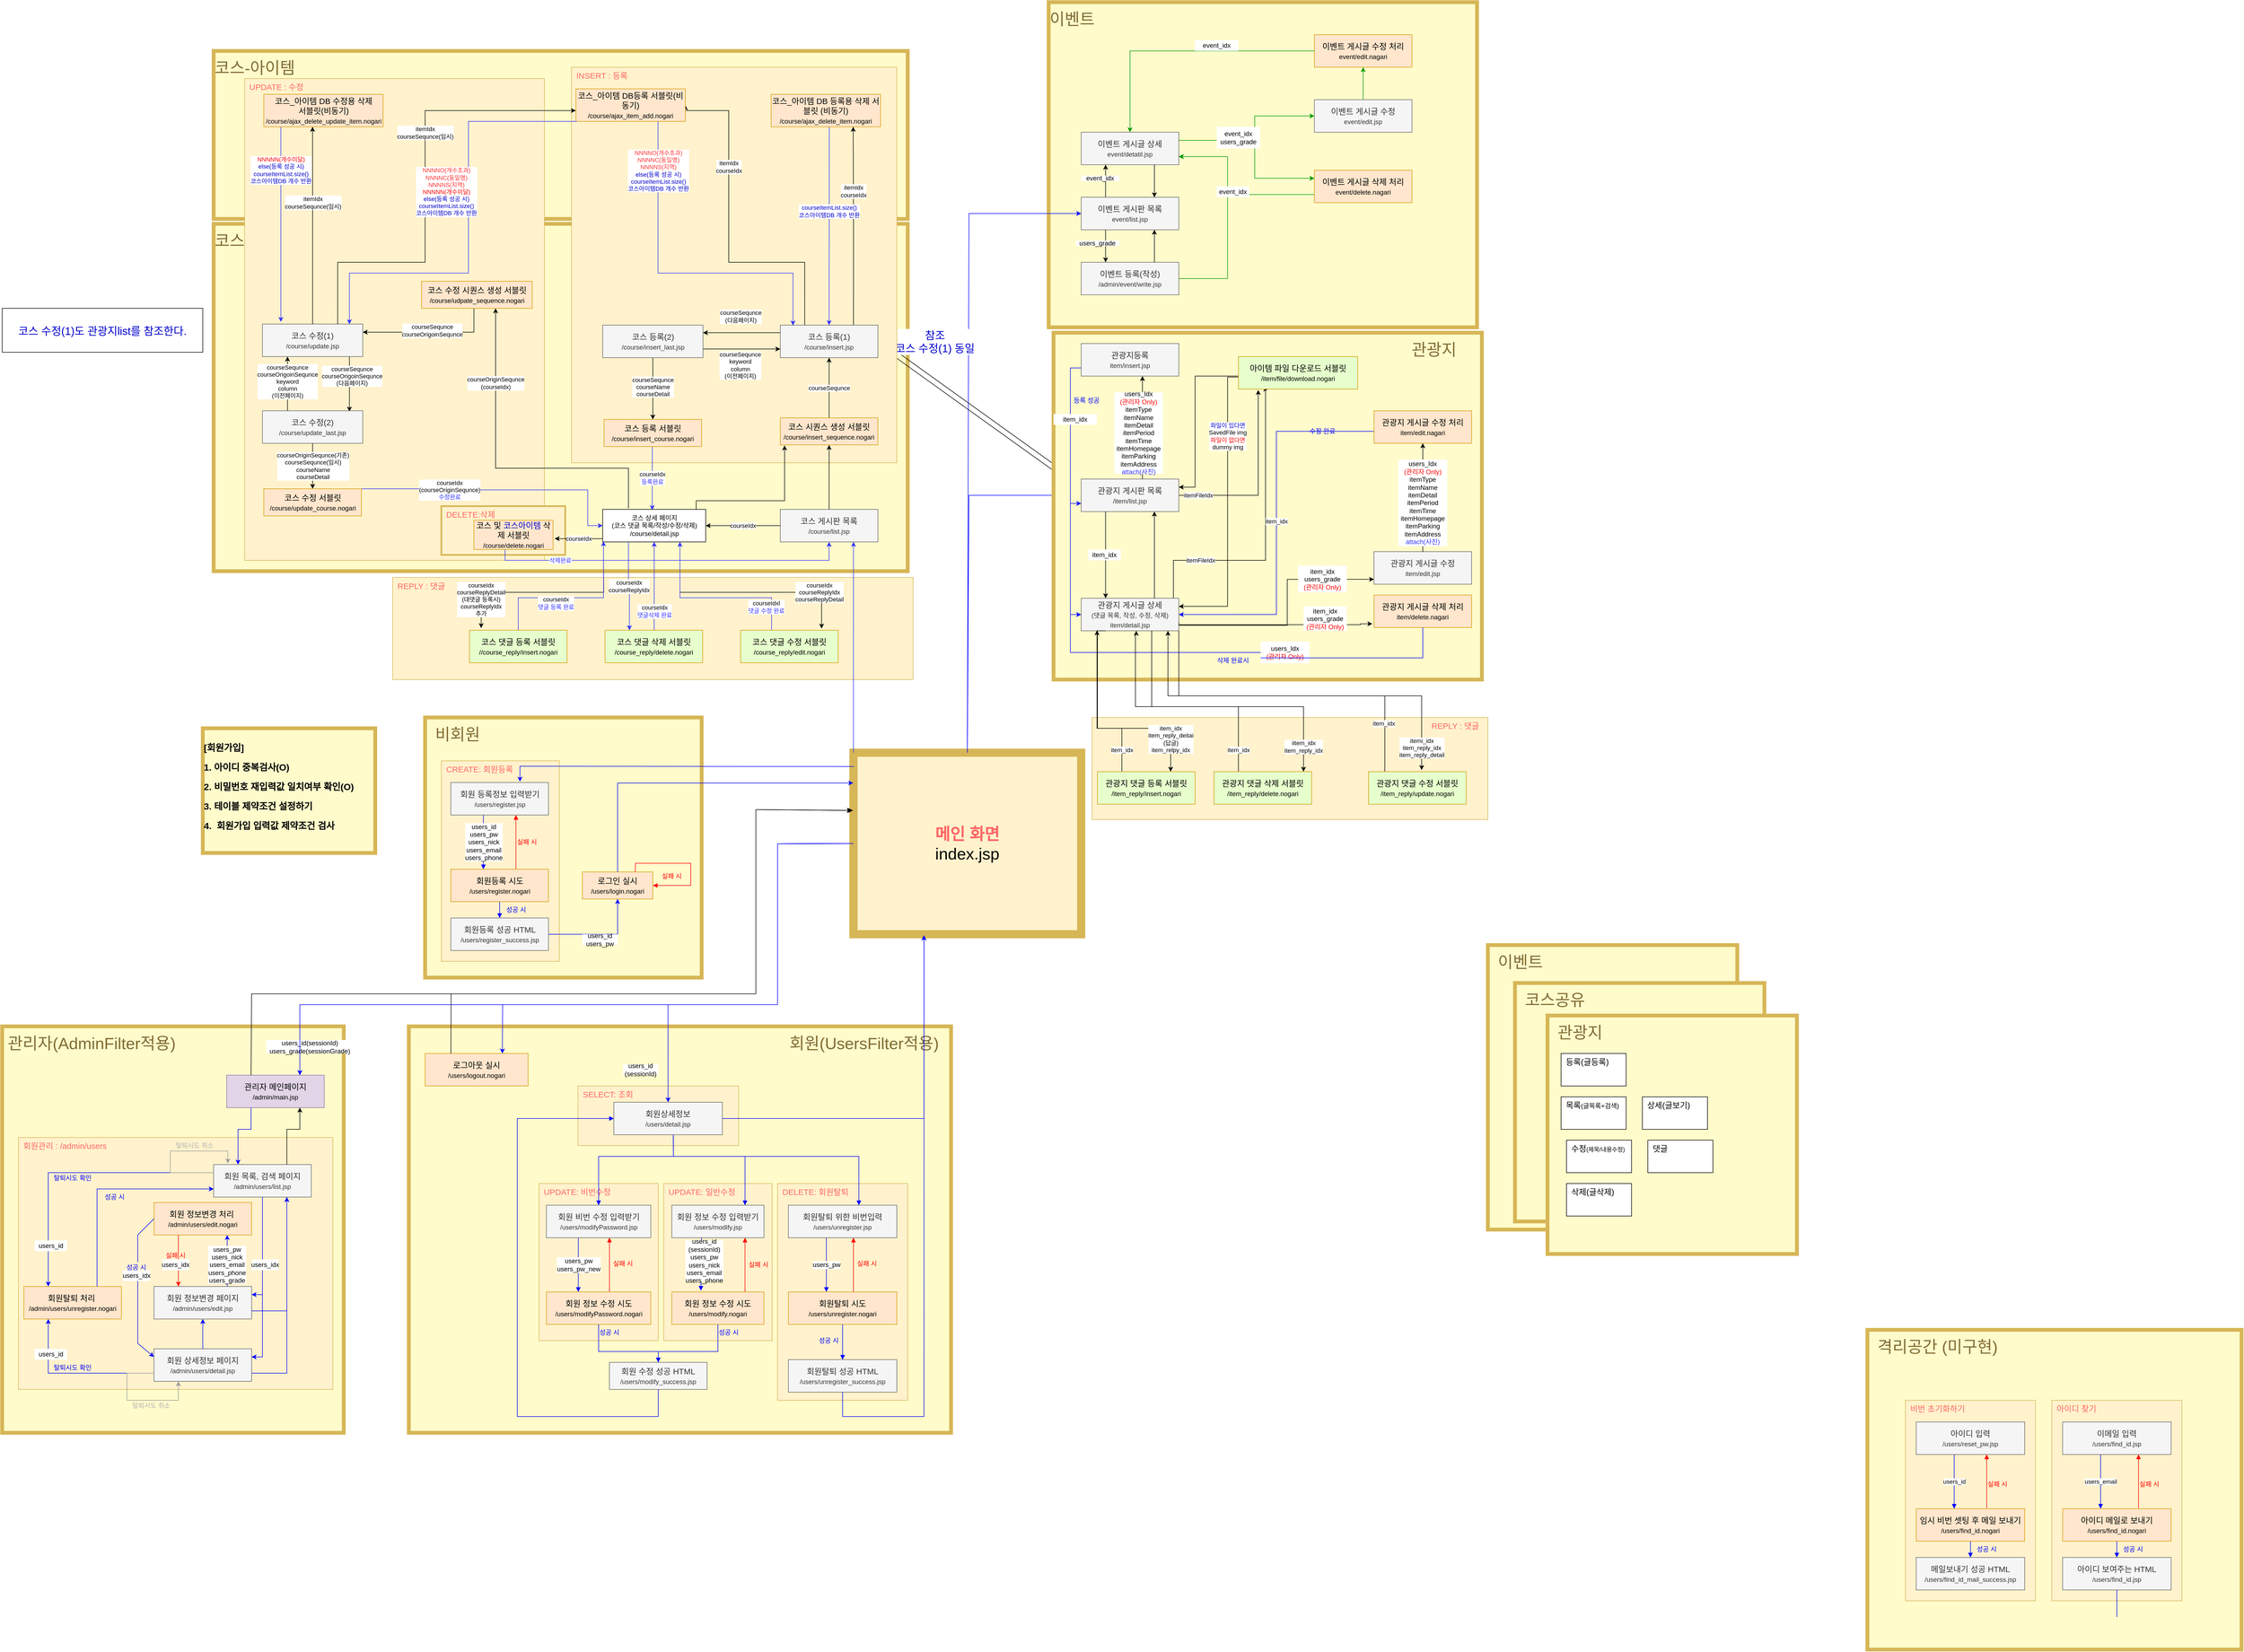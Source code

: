 <mxfile version="15.7.4" type="github"><diagram id="LKAplenjJ5uR3z4QHYQ-" name="페이지-1"><mxGraphModel dx="4924" dy="4142" grid="1" gridSize="10" guides="1" tooltips="1" connect="1" arrows="1" fold="1" page="1" pageScale="1" pageWidth="827" pageHeight="1169" math="0" shadow="0"><root><mxCell id="0"/><mxCell id="1" parent="0"/><mxCell id="D4ItyFe6MQx2_8EwEP-Y-4" value="코스" style="rounded=0;whiteSpace=wrap;html=1;fontSize=30;align=left;verticalAlign=top;strokeWidth=7;strokeColor=#D6B656;fillColor=#FFFBCB;fontColor=#806C33;spacingTop=7;" parent="1" vertex="1"><mxGeometry x="-510" y="-851" width="1280" height="641" as="geometry"/></mxCell><mxCell id="D4ItyFe6MQx2_8EwEP-Y-5" value="코스-아이템" style="rounded=0;whiteSpace=wrap;html=1;fontSize=30;align=left;verticalAlign=top;strokeWidth=7;strokeColor=#D6B656;fillColor=#FFFBCB;fontColor=#806C33;spacingTop=7;" parent="1" vertex="1"><mxGeometry x="-510" y="-1170" width="1280" height="310" as="geometry"/></mxCell><mxCell id="cHWenCPkh5nBEhxCHhPZ-91" value="&amp;nbsp; &amp;nbsp; &amp;nbsp; &amp;nbsp; &amp;nbsp; &amp;nbsp; &amp;nbsp; &amp;nbsp; &amp;nbsp; &amp;nbsp; &amp;nbsp; &amp;nbsp; &amp;nbsp; &amp;nbsp; &amp;nbsp; &amp;nbsp; &amp;nbsp; &amp;nbsp; &amp;nbsp; &amp;nbsp; &amp;nbsp; &amp;nbsp; &amp;nbsp; &amp;nbsp; &amp;nbsp; &amp;nbsp; &amp;nbsp; &amp;nbsp; &amp;nbsp; &amp;nbsp; &amp;nbsp; &amp;nbsp; &amp;nbsp; &amp;nbsp; &amp;nbsp; &amp;nbsp; &amp;nbsp; &amp;nbsp; &amp;nbsp; &amp;nbsp; &amp;nbsp; &amp;nbsp; 회원(UsersFilter적용)" style="rounded=0;whiteSpace=wrap;html=1;fontSize=30;align=left;verticalAlign=top;strokeWidth=7;strokeColor=#D6B656;fillColor=#FFfbCb;fontColor=#806C33;spacingTop=7;" parent="1" vertex="1"><mxGeometry x="-150" y="630" width="1000" height="750" as="geometry"/></mxCell><mxCell id="Cjj9x0MrMo0YAK2Xyfjq-55" value="" style="endArrow=classic;html=1;rounded=0;fontSize=12;fontColor=#0000FF;strokeColor=none;exitX=0.708;exitY=0;exitDx=0;exitDy=0;exitPerimeter=0;" parent="1" edge="1"><mxGeometry width="50" height="50" relative="1" as="geometry"><mxPoint x="623.96" y="535" as="sourcePoint"/><mxPoint x="624" y="435" as="targetPoint"/></mxGeometry></mxCell><mxCell id="cHWenCPkh5nBEhxCHhPZ-2" value="&lt;font color=&quot;#ff6666&quot;&gt;&lt;b&gt;메인 화면&lt;/b&gt;&lt;/font&gt;&lt;br style=&quot;font-size: 30px&quot;&gt;index.jsp" style="rounded=0;whiteSpace=wrap;html=1;fontSize=30;fillColor=#fff2cc;strokeColor=#d6b656;strokeWidth=15;" parent="1" vertex="1"><mxGeometry x="670" y="125" width="420" height="335" as="geometry"/></mxCell><mxCell id="cHWenCPkh5nBEhxCHhPZ-3" value="&amp;nbsp; 비회원" style="rounded=0;whiteSpace=wrap;html=1;fontSize=30;align=left;verticalAlign=top;strokeWidth=7;strokeColor=#D6B656;fillColor=#FFfbCb;fontColor=#806C33;spacingTop=7;" parent="1" vertex="1"><mxGeometry x="-120" y="60" width="510" height="480" as="geometry"/></mxCell><mxCell id="cHWenCPkh5nBEhxCHhPZ-4" value="&amp;nbsp;관리자(AdminFilter적용)" style="rounded=0;whiteSpace=wrap;html=1;fontSize=30;align=left;verticalAlign=top;strokeWidth=7;strokeColor=#D6B656;fillColor=#FFFBCB;fontColor=#806C33;spacingTop=7;" parent="1" vertex="1"><mxGeometry x="-900" y="630" width="630" height="750" as="geometry"/></mxCell><mxCell id="cHWenCPkh5nBEhxCHhPZ-5" value="회원관리 : /admin/users" style="rounded=0;whiteSpace=wrap;html=1;fontSize=15;align=left;verticalAlign=top;spacingLeft=7;fillColor=#fff2cc;strokeColor=#d6b656;fontColor=#FF6666;" parent="1" vertex="1"><mxGeometry x="-870" y="835" width="580" height="465" as="geometry"/></mxCell><mxCell id="cHWenCPkh5nBEhxCHhPZ-6" value="&lt;font color=&quot;#ff6666&quot;&gt;&lt;b&gt;메인 화면&lt;/b&gt;&lt;/font&gt;&lt;br style=&quot;font-size: 30px&quot;&gt;index.jsp" style="rounded=0;whiteSpace=wrap;html=1;fontSize=30;fillColor=#fff2cc;strokeColor=#d6b656;strokeWidth=15;" parent="1" vertex="1"><mxGeometry x="670" y="125" width="420" height="335" as="geometry"/></mxCell><mxCell id="cHWenCPkh5nBEhxCHhPZ-7" value="로그인 실시&lt;br&gt;&lt;font style=&quot;font-size: 12px&quot;&gt;/users/login.nogari&lt;/font&gt;" style="rounded=0;whiteSpace=wrap;html=1;fontSize=15;align=center;verticalAlign=middle;spacingLeft=0;fillColor=#ffe6cc;strokeColor=#d79b00;" parent="1" vertex="1"><mxGeometry x="170" y="345" width="130" height="50" as="geometry"/></mxCell><mxCell id="cHWenCPkh5nBEhxCHhPZ-8" value="CREATE: 회원등록" style="rounded=0;whiteSpace=wrap;html=1;fontSize=15;align=left;verticalAlign=top;spacingLeft=7;fillColor=#fff2cc;strokeColor=#d6b656;fontColor=#FF6666;" parent="1" vertex="1"><mxGeometry x="-90" y="140" width="217.5" height="370" as="geometry"/></mxCell><mxCell id="cHWenCPkh5nBEhxCHhPZ-9" value="" style="edgeStyle=orthogonalEdgeStyle;rounded=0;orthogonalLoop=1;jettySize=auto;html=1;fontSize=12;strokeColor=#0000FF;endArrow=block;endFill=1;" parent="1" source="cHWenCPkh5nBEhxCHhPZ-11" target="cHWenCPkh5nBEhxCHhPZ-12" edge="1"><mxGeometry relative="1" as="geometry"/></mxCell><mxCell id="cHWenCPkh5nBEhxCHhPZ-10" value="" style="edgeStyle=orthogonalEdgeStyle;rounded=0;orthogonalLoop=1;jettySize=auto;html=1;strokeColor=#FF0000;endArrow=block;endFill=1;" parent="1" source="cHWenCPkh5nBEhxCHhPZ-11" target="cHWenCPkh5nBEhxCHhPZ-16" edge="1"><mxGeometry relative="1" as="geometry"><Array as="points"><mxPoint x="47.5" y="250"/><mxPoint x="47.5" y="250"/></Array></mxGeometry></mxCell><mxCell id="cHWenCPkh5nBEhxCHhPZ-11" value="회원등록 시도&lt;br&gt;&lt;font style=&quot;font-size: 12px&quot;&gt;/users/register.nogari&lt;/font&gt;" style="rounded=0;whiteSpace=wrap;html=1;fontSize=15;align=center;verticalAlign=middle;spacingLeft=0;fillColor=#ffe6cc;strokeColor=#d79b00;" parent="1" vertex="1"><mxGeometry x="-72.5" y="340" width="180" height="60" as="geometry"/></mxCell><mxCell id="cHWenCPkh5nBEhxCHhPZ-12" value="회원등록 성공 HTML&lt;br&gt;&lt;font style=&quot;font-size: 12px&quot;&gt;/users/register_success.jsp&lt;/font&gt;" style="rounded=0;whiteSpace=wrap;html=1;fontSize=15;align=center;verticalAlign=middle;spacingLeft=0;fillColor=#f5f5f5;strokeColor=#666666;fontColor=#333333;" parent="1" vertex="1"><mxGeometry x="-72.5" y="430" width="180" height="60" as="geometry"/></mxCell><mxCell id="cHWenCPkh5nBEhxCHhPZ-13" value="실패 시" style="text;html=1;strokeColor=none;fillColor=none;align=center;verticalAlign=middle;whiteSpace=wrap;rounded=0;fontSize=12;fontColor=#FF0000;" parent="1" vertex="1"><mxGeometry x="37.5" y="275" width="60" height="30" as="geometry"/></mxCell><mxCell id="cHWenCPkh5nBEhxCHhPZ-14" value="성공 시" style="text;html=1;strokeColor=none;fillColor=none;align=center;verticalAlign=middle;whiteSpace=wrap;rounded=0;fontSize=12;fontColor=#0000FF;" parent="1" vertex="1"><mxGeometry x="17.5" y="400" width="60" height="30" as="geometry"/></mxCell><mxCell id="cHWenCPkh5nBEhxCHhPZ-15" value="&lt;div style=&quot;font-size: 12px&quot;&gt;users_id&lt;/div&gt;&lt;div style=&quot;font-size: 12px&quot;&gt;users_pw&lt;/div&gt;&lt;div style=&quot;font-size: 12px&quot;&gt;users_nick&lt;/div&gt;&lt;div style=&quot;font-size: 12px&quot;&gt;users_email&lt;/div&gt;&lt;div style=&quot;font-size: 12px&quot;&gt;users_phone&lt;/div&gt;" style="edgeStyle=orthogonalEdgeStyle;rounded=0;orthogonalLoop=1;jettySize=auto;html=1;strokeColor=#0000FF;endArrow=block;endFill=1;" parent="1" source="cHWenCPkh5nBEhxCHhPZ-16" target="cHWenCPkh5nBEhxCHhPZ-11" edge="1"><mxGeometry relative="1" as="geometry"><Array as="points"><mxPoint x="-12.5" y="250"/><mxPoint x="-12.5" y="250"/></Array></mxGeometry></mxCell><mxCell id="cHWenCPkh5nBEhxCHhPZ-16" value="회원 등록정보 입력받기&lt;br&gt;&lt;font style=&quot;font-size: 12px&quot;&gt;/users/register.jsp&lt;/font&gt;" style="rounded=0;whiteSpace=wrap;html=1;fontSize=15;align=center;verticalAlign=middle;spacingLeft=0;fillColor=#f5f5f5;fontColor=#333333;strokeColor=#666666;" parent="1" vertex="1"><mxGeometry x="-72.5" y="180" width="180" height="60" as="geometry"/></mxCell><mxCell id="cHWenCPkh5nBEhxCHhPZ-17" value="실패 시" style="text;html=1;strokeColor=none;fillColor=none;align=center;verticalAlign=middle;whiteSpace=wrap;rounded=0;fontSize=12;fontColor=#FF0000;" parent="1" vertex="1"><mxGeometry x="310" y="340" width="50" height="25" as="geometry"/></mxCell><mxCell id="cHWenCPkh5nBEhxCHhPZ-18" value="" style="endArrow=block;html=1;rounded=0;fontSize=12;fontColor=#0000FF;strokeColor=#FF0000;endFill=1;exitX=0.75;exitY=0;exitDx=0;exitDy=0;entryX=1;entryY=0.5;entryDx=0;entryDy=0;" parent="1" source="cHWenCPkh5nBEhxCHhPZ-7" target="cHWenCPkh5nBEhxCHhPZ-7" edge="1"><mxGeometry x="30" y="744.37" width="50" height="50" as="geometry"><mxPoint x="1090" y="278" as="sourcePoint"/><mxPoint x="370" y="329" as="targetPoint"/><Array as="points"><mxPoint x="268" y="329"/><mxPoint x="370" y="329"/><mxPoint x="370" y="370"/></Array></mxGeometry></mxCell><mxCell id="cHWenCPkh5nBEhxCHhPZ-19" value="&lt;font style=&quot;font-size: 15px&quot;&gt;관리자 메인페이지&lt;br&gt;&lt;/font&gt;&lt;span style=&quot;font-size: 12px&quot;&gt;/admin/main.jsp&lt;/span&gt;" style="rounded=0;whiteSpace=wrap;html=1;fontSize=15;align=center;verticalAlign=middle;spacingLeft=0;fillColor=#e1d5e7;strokeColor=#9673a6;" parent="1" vertex="1"><mxGeometry x="-486" y="720" width="180" height="60" as="geometry"/></mxCell><mxCell id="cHWenCPkh5nBEhxCHhPZ-20" value="&lt;font style=&quot;font-size: 15px&quot;&gt;회원 목록, 검색 페이지&lt;br&gt;&lt;/font&gt;&lt;span style=&quot;font-size: 12px&quot;&gt;/admin/users/list.jsp&lt;/span&gt;" style="rounded=0;whiteSpace=wrap;html=1;fontSize=15;align=center;verticalAlign=middle;spacingLeft=0;fillColor=#f5f5f5;fontColor=#333333;strokeColor=#666666;" parent="1" vertex="1"><mxGeometry x="-510" y="885" width="180" height="60" as="geometry"/></mxCell><mxCell id="cHWenCPkh5nBEhxCHhPZ-21" value="&lt;font style=&quot;font-size: 15px&quot;&gt;회원 상세정보 페이지&lt;br&gt;&lt;/font&gt;&lt;span style=&quot;font-size: 12px&quot;&gt;/admin/users/detail.jsp&lt;/span&gt;" style="rounded=0;whiteSpace=wrap;html=1;fontSize=15;align=center;verticalAlign=middle;spacingLeft=0;fillColor=#f5f5f5;fontColor=#333333;strokeColor=#666666;" parent="1" vertex="1"><mxGeometry x="-620" y="1225" width="180" height="60" as="geometry"/></mxCell><mxCell id="cHWenCPkh5nBEhxCHhPZ-22" value="&lt;font style=&quot;font-size: 15px&quot;&gt;회원 정보변경 페이지&lt;br&gt;&lt;/font&gt;&lt;span style=&quot;font-size: 12px&quot;&gt;/admin/users/edit.jsp&lt;/span&gt;" style="rounded=0;whiteSpace=wrap;html=1;fontSize=15;align=center;verticalAlign=middle;spacingLeft=0;fillColor=#f5f5f5;fontColor=#333333;strokeColor=#666666;" parent="1" vertex="1"><mxGeometry x="-620" y="1110" width="180" height="60" as="geometry"/></mxCell><mxCell id="cHWenCPkh5nBEhxCHhPZ-23" value="회원탈퇴 처리&amp;nbsp;&lt;br&gt;&lt;font style=&quot;font-size: 12px&quot;&gt;/admin/users/unregister.nogari&lt;/font&gt;" style="rounded=0;whiteSpace=wrap;html=1;fontSize=15;align=center;verticalAlign=middle;spacingLeft=0;fillColor=#ffe6cc;strokeColor=#d79b00;" parent="1" vertex="1"><mxGeometry x="-860" y="1110" width="180" height="60" as="geometry"/></mxCell><mxCell id="cHWenCPkh5nBEhxCHhPZ-24" value="" style="endArrow=classic;html=1;rounded=0;exitX=0;exitY=0.75;exitDx=0;exitDy=0;strokeColor=#0000FF;entryX=0.25;entryY=1;entryDx=0;entryDy=0;" parent="1" source="cHWenCPkh5nBEhxCHhPZ-21" target="cHWenCPkh5nBEhxCHhPZ-23" edge="1"><mxGeometry width="50" height="50" relative="1" as="geometry"><mxPoint x="-450" y="1075" as="sourcePoint"/><mxPoint x="-400" y="1025" as="targetPoint"/><Array as="points"><mxPoint x="-815" y="1270"/></Array></mxGeometry></mxCell><mxCell id="cHWenCPkh5nBEhxCHhPZ-25" value="" style="endArrow=classic;html=1;rounded=0;entryX=0;entryY=0.75;entryDx=0;entryDy=0;exitX=0.75;exitY=0;exitDx=0;exitDy=0;strokeColor=#0000FF;" parent="1" source="cHWenCPkh5nBEhxCHhPZ-23" target="cHWenCPkh5nBEhxCHhPZ-20" edge="1"><mxGeometry width="50" height="50" relative="1" as="geometry"><mxPoint x="-450" y="1075" as="sourcePoint"/><mxPoint x="-400" y="1025" as="targetPoint"/><Array as="points"><mxPoint x="-725" y="930"/></Array></mxGeometry></mxCell><mxCell id="cHWenCPkh5nBEhxCHhPZ-28" value="성공 시" style="text;html=1;strokeColor=none;fillColor=none;align=center;verticalAlign=middle;whiteSpace=wrap;rounded=0;fontSize=12;fontColor=#0000FF;" parent="1" vertex="1"><mxGeometry x="-720" y="935" width="55" height="20" as="geometry"/></mxCell><mxCell id="cHWenCPkh5nBEhxCHhPZ-29" style="edgeStyle=orthogonalEdgeStyle;rounded=0;orthogonalLoop=1;jettySize=auto;html=1;exitX=0.5;exitY=1;exitDx=0;exitDy=0;strokeColor=#0000FF;" parent="1" edge="1"><mxGeometry relative="1" as="geometry"><mxPoint x="-670" y="1265" as="sourcePoint"/><mxPoint x="-670" y="1265" as="targetPoint"/></mxGeometry></mxCell><mxCell id="cHWenCPkh5nBEhxCHhPZ-30" value="회원 정보변경 처리&amp;nbsp;&lt;br&gt;&lt;font style=&quot;font-size: 12px&quot;&gt;/admin/users/edit.nogari&lt;/font&gt;" style="rounded=0;whiteSpace=wrap;html=1;fontSize=15;align=center;verticalAlign=middle;spacingLeft=0;fillColor=#ffe6cc;strokeColor=#d79b00;" parent="1" vertex="1"><mxGeometry x="-620" y="955" width="180" height="60" as="geometry"/></mxCell><mxCell id="cHWenCPkh5nBEhxCHhPZ-31" value="" style="endArrow=classic;html=1;rounded=0;exitX=0.5;exitY=0;exitDx=0;exitDy=0;strokeColor=#0000FF;entryX=0.5;entryY=1;entryDx=0;entryDy=0;" parent="1" source="cHWenCPkh5nBEhxCHhPZ-21" target="cHWenCPkh5nBEhxCHhPZ-22" edge="1"><mxGeometry width="50" height="50" relative="1" as="geometry"><mxPoint x="-610" y="1280" as="sourcePoint"/><mxPoint x="-885" y="1185" as="targetPoint"/><Array as="points"/></mxGeometry></mxCell><mxCell id="cHWenCPkh5nBEhxCHhPZ-34" value="" style="endArrow=classic;html=1;rounded=0;exitX=0.5;exitY=1;exitDx=0;exitDy=0;strokeColor=#0000FF;entryX=1;entryY=0.25;entryDx=0;entryDy=0;" parent="1" source="cHWenCPkh5nBEhxCHhPZ-20" target="cHWenCPkh5nBEhxCHhPZ-21" edge="1"><mxGeometry width="50" height="50" relative="1" as="geometry"><mxPoint x="-430" y="1025" as="sourcePoint"/><mxPoint x="-430" y="1265" as="targetPoint"/><Array as="points"><mxPoint x="-420" y="1240"/></Array></mxGeometry></mxCell><mxCell id="cHWenCPkh5nBEhxCHhPZ-35" value="" style="endArrow=none;html=1;rounded=0;exitX=0;exitY=0.5;exitDx=0;exitDy=0;strokeColor=#0000FF;entryX=0.5;entryY=0;entryDx=0;entryDy=0;" parent="1" source="cHWenCPkh5nBEhxCHhPZ-30" edge="1"><mxGeometry width="50" height="50" relative="1" as="geometry"><mxPoint x="-440" y="1015" as="sourcePoint"/><mxPoint x="-650" y="1065" as="targetPoint"/><Array as="points"><mxPoint x="-650" y="1015"/></Array></mxGeometry></mxCell><mxCell id="cHWenCPkh5nBEhxCHhPZ-36" value="" style="endArrow=classic;html=1;rounded=0;strokeColor=#0000FF;exitX=0.5;exitY=1;exitDx=0;exitDy=0;entryX=0;entryY=0.25;entryDx=0;entryDy=0;" parent="1" target="cHWenCPkh5nBEhxCHhPZ-21" edge="1"><mxGeometry width="50" height="50" relative="1" as="geometry"><mxPoint x="-650" y="1085" as="sourcePoint"/><mxPoint x="-430" y="1005" as="targetPoint"/><Array as="points"><mxPoint x="-650" y="1215"/></Array></mxGeometry></mxCell><mxCell id="cHWenCPkh5nBEhxCHhPZ-37" value="성공 시&lt;br&gt;" style="text;html=1;strokeColor=none;fillColor=none;align=center;verticalAlign=middle;whiteSpace=wrap;rounded=0;fontSize=12;fontColor=#0000FF;" parent="1" vertex="1"><mxGeometry x="-680" y="1065" width="55" height="20" as="geometry"/></mxCell><mxCell id="cHWenCPkh5nBEhxCHhPZ-38" value="" style="endArrow=classic;html=1;rounded=0;strokeColor=#0000FF;exitX=0.5;exitY=1;exitDx=0;exitDy=0;" parent="1" source="cHWenCPkh5nBEhxCHhPZ-20" edge="1"><mxGeometry width="50" height="50" relative="1" as="geometry"><mxPoint x="-410" y="1055" as="sourcePoint"/><mxPoint x="-440" y="1125" as="targetPoint"/><Array as="points"><mxPoint x="-420" y="1125"/></Array></mxGeometry></mxCell><mxCell id="cHWenCPkh5nBEhxCHhPZ-39" value="" style="endArrow=classic;html=1;rounded=0;exitX=0.75;exitY=0;exitDx=0;exitDy=0;strokeColor=#0000FF;entryX=0.75;entryY=1;entryDx=0;entryDy=0;" parent="1" source="cHWenCPkh5nBEhxCHhPZ-22" target="cHWenCPkh5nBEhxCHhPZ-30" edge="1"><mxGeometry width="50" height="50" relative="1" as="geometry"><mxPoint x="-520" y="1235" as="sourcePoint"/><mxPoint x="-520" y="1180" as="targetPoint"/><Array as="points"/></mxGeometry></mxCell><mxCell id="cHWenCPkh5nBEhxCHhPZ-40" value="" style="endArrow=classic;html=1;rounded=0;fontColor=#CC0000;strokeColor=#0000FF;exitX=1;exitY=0.75;exitDx=0;exitDy=0;entryX=0.75;entryY=1;entryDx=0;entryDy=0;" parent="1" source="cHWenCPkh5nBEhxCHhPZ-22" target="cHWenCPkh5nBEhxCHhPZ-20" edge="1"><mxGeometry width="50" height="50" relative="1" as="geometry"><mxPoint x="-350" y="1175" as="sourcePoint"/><mxPoint x="-300" y="1125" as="targetPoint"/><Array as="points"><mxPoint x="-375" y="1155"/></Array></mxGeometry></mxCell><mxCell id="cHWenCPkh5nBEhxCHhPZ-41" value="" style="endArrow=classic;html=1;rounded=0;fontColor=#CC0000;strokeColor=#0000FF;exitX=1;exitY=0.75;exitDx=0;exitDy=0;entryX=0.75;entryY=1;entryDx=0;entryDy=0;" parent="1" source="cHWenCPkh5nBEhxCHhPZ-21" target="cHWenCPkh5nBEhxCHhPZ-20" edge="1"><mxGeometry width="50" height="50" relative="1" as="geometry"><mxPoint x="-430" y="1165" as="sourcePoint"/><mxPoint x="-365" y="965" as="targetPoint"/><Array as="points"><mxPoint x="-375" y="1270"/></Array></mxGeometry></mxCell><mxCell id="cHWenCPkh5nBEhxCHhPZ-42" value="SELECT: 조회" style="rounded=0;whiteSpace=wrap;html=1;fontSize=15;align=left;verticalAlign=top;spacingLeft=7;fillColor=#fff2cc;strokeColor=#d6b656;fontColor=#FF6666;" parent="1" vertex="1"><mxGeometry x="161.88" y="740" width="296.25" height="110" as="geometry"/></mxCell><mxCell id="cHWenCPkh5nBEhxCHhPZ-43" value="&lt;font&gt;회원상세정보&lt;br&gt;&lt;/font&gt;&lt;font style=&quot;font-size: 12px&quot;&gt;/users/detail.jsp&lt;/font&gt;" style="rounded=0;whiteSpace=wrap;html=1;fontSize=15;align=center;verticalAlign=middle;spacingLeft=0;fillColor=#f5f5f5;fontColor=#333333;strokeColor=#666666;" parent="1" vertex="1"><mxGeometry x="228.13" y="770" width="200" height="60" as="geometry"/></mxCell><mxCell id="cHWenCPkh5nBEhxCHhPZ-44" value="DELETE: 회원탈퇴" style="rounded=0;whiteSpace=wrap;html=1;fontSize=15;align=left;verticalAlign=top;spacingLeft=7;fillColor=#fff2cc;strokeColor=#d6b656;fontColor=#FF6666;" parent="1" vertex="1"><mxGeometry x="530" y="920" width="240" height="400" as="geometry"/></mxCell><mxCell id="cHWenCPkh5nBEhxCHhPZ-45" value="" style="edgeStyle=orthogonalEdgeStyle;rounded=0;orthogonalLoop=1;jettySize=auto;html=1;strokeColor=#FF0000;endArrow=block;endFill=1;" parent="1" source="cHWenCPkh5nBEhxCHhPZ-46" target="cHWenCPkh5nBEhxCHhPZ-49" edge="1"><mxGeometry relative="1" as="geometry"><Array as="points"><mxPoint x="670" y="1100"/><mxPoint x="670" y="1100"/></Array></mxGeometry></mxCell><mxCell id="cHWenCPkh5nBEhxCHhPZ-46" value="회원탈퇴 시도&lt;br&gt;&lt;font style=&quot;font-size: 12px&quot;&gt;/users/unregister.nogari&lt;/font&gt;" style="rounded=0;whiteSpace=wrap;html=1;fontSize=15;align=center;verticalAlign=middle;spacingLeft=0;fillColor=#ffe6cc;strokeColor=#d79b00;" parent="1" vertex="1"><mxGeometry x="550" y="1120" width="200" height="60" as="geometry"/></mxCell><mxCell id="cHWenCPkh5nBEhxCHhPZ-47" value="회원탈퇴 성공 HTML&lt;br&gt;&lt;font style=&quot;font-size: 12px&quot;&gt;/users/unregister_success.jsp&lt;/font&gt;" style="rounded=0;whiteSpace=wrap;html=1;fontSize=15;align=center;verticalAlign=middle;spacingLeft=0;fillColor=#f5f5f5;strokeColor=#666666;fontColor=#333333;" parent="1" vertex="1"><mxGeometry x="550" y="1245" width="200" height="60" as="geometry"/></mxCell><mxCell id="cHWenCPkh5nBEhxCHhPZ-48" value="&lt;font style=&quot;font-size: 12px&quot;&gt;users_pw&lt;/font&gt;" style="edgeStyle=orthogonalEdgeStyle;rounded=0;orthogonalLoop=1;jettySize=auto;html=1;strokeColor=#0000FF;endArrow=block;endFill=1;" parent="1" source="cHWenCPkh5nBEhxCHhPZ-49" target="cHWenCPkh5nBEhxCHhPZ-46" edge="1"><mxGeometry relative="1" as="geometry"><Array as="points"><mxPoint x="620" y="1060"/><mxPoint x="620" y="1060"/></Array></mxGeometry></mxCell><mxCell id="cHWenCPkh5nBEhxCHhPZ-49" value="회원탈퇴 위한 비번입력&lt;br&gt;&lt;font style=&quot;font-size: 12px&quot;&gt;/users/unregister.jsp&lt;/font&gt;" style="rounded=0;whiteSpace=wrap;html=1;fontSize=15;align=center;verticalAlign=middle;spacingLeft=0;fillColor=#f5f5f5;fontColor=#333333;strokeColor=#666666;" parent="1" vertex="1"><mxGeometry x="550" y="960" width="200" height="60" as="geometry"/></mxCell><mxCell id="cHWenCPkh5nBEhxCHhPZ-50" value="실패 시" style="text;html=1;strokeColor=none;fillColor=none;align=center;verticalAlign=middle;whiteSpace=wrap;rounded=0;fontSize=12;fontColor=#FF0000;" parent="1" vertex="1"><mxGeometry x="670" y="1055" width="50" height="25" as="geometry"/></mxCell><mxCell id="cHWenCPkh5nBEhxCHhPZ-51" value="성공 시" style="text;html=1;strokeColor=none;fillColor=none;align=center;verticalAlign=middle;whiteSpace=wrap;rounded=0;fontSize=12;fontColor=#0000FF;" parent="1" vertex="1"><mxGeometry x="600" y="1200" width="49" height="20" as="geometry"/></mxCell><mxCell id="cHWenCPkh5nBEhxCHhPZ-52" value="UPDATE: 일반수정" style="rounded=0;whiteSpace=wrap;html=1;fontSize=15;align=left;verticalAlign=top;spacingLeft=7;fillColor=#fff2cc;strokeColor=#d6b656;fontColor=#FF6666;" parent="1" vertex="1"><mxGeometry x="320" y="920" width="200" height="290" as="geometry"/></mxCell><mxCell id="cHWenCPkh5nBEhxCHhPZ-53" value="UPDATE: 비번수정" style="rounded=0;whiteSpace=wrap;html=1;fontSize=15;align=left;verticalAlign=top;spacingLeft=7;fillColor=#fff2cc;strokeColor=#d6b656;fontColor=#FF6666;" parent="1" vertex="1"><mxGeometry x="90" y="920" width="220" height="290" as="geometry"/></mxCell><mxCell id="cHWenCPkh5nBEhxCHhPZ-54" value="" style="edgeStyle=orthogonalEdgeStyle;rounded=0;orthogonalLoop=1;jettySize=auto;html=1;strokeColor=#FF0000;endArrow=block;endFill=1;" parent="1" source="cHWenCPkh5nBEhxCHhPZ-55" target="cHWenCPkh5nBEhxCHhPZ-59" edge="1"><mxGeometry relative="1" as="geometry"><Array as="points"><mxPoint x="470" y="1090"/><mxPoint x="470" y="1090"/></Array></mxGeometry></mxCell><mxCell id="cHWenCPkh5nBEhxCHhPZ-55" value="회원 정보 수정 시도&lt;br&gt;&lt;font style=&quot;font-size: 12px&quot;&gt;/users/modify.nogari&lt;/font&gt;" style="rounded=0;whiteSpace=wrap;html=1;fontSize=15;align=center;verticalAlign=middle;spacingLeft=0;fillColor=#ffe6cc;strokeColor=#d79b00;fontColor=default;" parent="1" vertex="1"><mxGeometry x="335" y="1120" width="170" height="60" as="geometry"/></mxCell><mxCell id="cHWenCPkh5nBEhxCHhPZ-56" value="회원 수정 성공 HTML&lt;br&gt;&lt;font style=&quot;font-size: 12px&quot;&gt;/users/modify_success.jsp&lt;/font&gt;" style="rounded=0;whiteSpace=wrap;html=1;fontSize=15;align=center;verticalAlign=middle;spacingLeft=0;fillColor=#f5f5f5;strokeColor=#666666;fontColor=#333333;" parent="1" vertex="1"><mxGeometry x="220" y="1250" width="180" height="50" as="geometry"/></mxCell><mxCell id="cHWenCPkh5nBEhxCHhPZ-57" value="실패 시" style="text;html=1;strokeColor=none;fillColor=none;align=center;verticalAlign=middle;whiteSpace=wrap;rounded=0;fontSize=12;fontColor=#FF0000;" parent="1" vertex="1"><mxGeometry x="465" y="1055" width="60" height="30" as="geometry"/></mxCell><mxCell id="cHWenCPkh5nBEhxCHhPZ-58" value="성공 시" style="text;html=1;strokeColor=none;fillColor=none;align=center;verticalAlign=middle;whiteSpace=wrap;rounded=0;fontSize=12;fontColor=#0000FF;" parent="1" vertex="1"><mxGeometry x="415" y="1185" width="50" height="20" as="geometry"/></mxCell><mxCell id="cHWenCPkh5nBEhxCHhPZ-59" value="회원 정보 수정 입력받기&lt;br&gt;&lt;font style=&quot;font-size: 12px&quot;&gt;/users/modify.jsp&lt;/font&gt;" style="rounded=0;whiteSpace=wrap;html=1;fontSize=15;align=center;verticalAlign=middle;spacingLeft=0;fillColor=#f5f5f5;fontColor=#333333;strokeColor=#666666;" parent="1" vertex="1"><mxGeometry x="335" y="960" width="170" height="60" as="geometry"/></mxCell><mxCell id="cHWenCPkh5nBEhxCHhPZ-60" value="" style="edgeStyle=orthogonalEdgeStyle;rounded=0;orthogonalLoop=1;jettySize=auto;html=1;strokeColor=#FF0000;endArrow=block;endFill=1;" parent="1" source="cHWenCPkh5nBEhxCHhPZ-61" target="cHWenCPkh5nBEhxCHhPZ-65" edge="1"><mxGeometry relative="1" as="geometry"><Array as="points"><mxPoint x="220" y="1070"/><mxPoint x="220" y="1070"/></Array></mxGeometry></mxCell><mxCell id="cHWenCPkh5nBEhxCHhPZ-61" value="회원 정보 수정 시도&lt;br&gt;&lt;font style=&quot;font-size: 12px&quot;&gt;/users/modifyPassword.nogari&lt;/font&gt;" style="rounded=0;whiteSpace=wrap;html=1;fontSize=15;align=center;verticalAlign=middle;spacingLeft=0;fillColor=#ffe6cc;strokeColor=#d79b00;fontColor=default;" parent="1" vertex="1"><mxGeometry x="103.75" y="1120" width="192.5" height="60" as="geometry"/></mxCell><mxCell id="cHWenCPkh5nBEhxCHhPZ-62" value="실패 시" style="text;html=1;strokeColor=none;fillColor=none;align=center;verticalAlign=middle;whiteSpace=wrap;rounded=0;fontSize=12;fontColor=#FF0000;" parent="1" vertex="1"><mxGeometry x="220" y="1055" width="50" height="25" as="geometry"/></mxCell><mxCell id="cHWenCPkh5nBEhxCHhPZ-63" value="성공 시" style="text;html=1;strokeColor=none;fillColor=none;align=center;verticalAlign=middle;whiteSpace=wrap;rounded=0;fontSize=12;fontColor=#0000FF;" parent="1" vertex="1"><mxGeometry x="190" y="1180" width="60" height="30" as="geometry"/></mxCell><mxCell id="cHWenCPkh5nBEhxCHhPZ-64" value="&lt;div style=&quot;font-size: 12px&quot;&gt;users_pw&lt;/div&gt;&lt;div style=&quot;font-size: 12px&quot;&gt;users_pw_new&lt;/div&gt;" style="edgeStyle=orthogonalEdgeStyle;rounded=0;orthogonalLoop=1;jettySize=auto;html=1;strokeColor=#0000FF;endArrow=block;endFill=1;" parent="1" source="cHWenCPkh5nBEhxCHhPZ-65" target="cHWenCPkh5nBEhxCHhPZ-61" edge="1"><mxGeometry relative="1" as="geometry"><Array as="points"><mxPoint x="162.5" y="1030"/><mxPoint x="162.5" y="1030"/></Array></mxGeometry></mxCell><mxCell id="cHWenCPkh5nBEhxCHhPZ-65" value="회원 비번 수정 입력받기&lt;br&gt;&lt;font style=&quot;font-size: 12px&quot;&gt;/users/modifyPassword.jsp&lt;/font&gt;" style="rounded=0;whiteSpace=wrap;html=1;fontSize=15;align=center;verticalAlign=middle;spacingLeft=0;fillColor=#f5f5f5;fontColor=#333333;strokeColor=#666666;" parent="1" vertex="1"><mxGeometry x="103.75" y="960" width="192.5" height="60" as="geometry"/></mxCell><mxCell id="cHWenCPkh5nBEhxCHhPZ-66" value="" style="endArrow=block;html=1;rounded=0;sketch=0;fontColor=#FF6666;strokeColor=#0000FF;fillColor=#A8DADC;exitX=0.5;exitY=1;exitDx=0;exitDy=0;entryX=0.5;entryY=0;entryDx=0;entryDy=0;endFill=1;" parent="1" source="cHWenCPkh5nBEhxCHhPZ-55" target="cHWenCPkh5nBEhxCHhPZ-56" edge="1"><mxGeometry x="200" y="1220" width="50" height="50" as="geometry"><mxPoint x="290" y="1270" as="sourcePoint"/><mxPoint x="320" y="1260" as="targetPoint"/><Array as="points"><mxPoint x="420" y="1230"/><mxPoint x="310" y="1230"/></Array></mxGeometry></mxCell><mxCell id="cHWenCPkh5nBEhxCHhPZ-67" value="" style="endArrow=block;html=1;rounded=0;labelBackgroundColor=default;fontSize=18;fontColor=#0000FF;strokeColor=#0000FF;exitX=0.5;exitY=1;exitDx=0;exitDy=0;entryX=0.5;entryY=0;entryDx=0;entryDy=0;endFill=1;" parent="1" source="cHWenCPkh5nBEhxCHhPZ-46" target="cHWenCPkh5nBEhxCHhPZ-47" edge="1"><mxGeometry width="50" height="50" relative="1" as="geometry"><mxPoint x="350" y="1310" as="sourcePoint"/><mxPoint x="400" y="1260" as="targetPoint"/></mxGeometry></mxCell><mxCell id="cHWenCPkh5nBEhxCHhPZ-68" value="" style="endArrow=block;html=1;rounded=0;labelBackgroundColor=default;fontSize=18;fontColor=default;strokeColor=#0000FF;exitX=0.323;exitY=1.006;exitDx=0;exitDy=0;exitPerimeter=0;entryX=0.315;entryY=-0.039;entryDx=0;entryDy=0;entryPerimeter=0;endFill=1;" parent="1" source="cHWenCPkh5nBEhxCHhPZ-59" target="cHWenCPkh5nBEhxCHhPZ-55" edge="1"><mxGeometry width="50" height="50" relative="1" as="geometry"><mxPoint x="502.5" y="980" as="sourcePoint"/><mxPoint x="552.5" y="930" as="targetPoint"/></mxGeometry></mxCell><mxCell id="cHWenCPkh5nBEhxCHhPZ-69" value="&lt;div style=&quot;font-size: 12px&quot;&gt;users_id&lt;/div&gt;&lt;div style=&quot;font-size: 12px&quot;&gt;(sessionId)&lt;/div&gt;&lt;div style=&quot;font-size: 12px&quot;&gt;users_pw&lt;/div&gt;&lt;div style=&quot;font-size: 12px&quot;&gt;users_nick&lt;/div&gt;&lt;div style=&quot;font-size: 12px&quot;&gt;users_email&lt;/div&gt;&lt;div style=&quot;font-size: 12px&quot;&gt;users_phone&lt;/div&gt;" style="text;html=1;strokeColor=none;align=center;verticalAlign=middle;whiteSpace=wrap;rounded=0;fontSize=18;fontColor=default;fillColor=#ffffff;" parent="1" vertex="1"><mxGeometry x="360" y="1025" width="70" height="75" as="geometry"/></mxCell><mxCell id="cHWenCPkh5nBEhxCHhPZ-70" value="" style="endArrow=block;html=1;rounded=0;labelBackgroundColor=default;fontSize=18;fontColor=default;strokeColor=#0000FF;entryX=0.5;entryY=0;entryDx=0;entryDy=0;exitX=0.548;exitY=1.039;exitDx=0;exitDy=0;endFill=1;exitPerimeter=0;" parent="1" source="cHWenCPkh5nBEhxCHhPZ-43" target="cHWenCPkh5nBEhxCHhPZ-65" edge="1"><mxGeometry width="50" height="50" relative="1" as="geometry"><mxPoint x="380" y="870" as="sourcePoint"/><mxPoint x="520" y="990" as="targetPoint"/><Array as="points"><mxPoint x="338" y="870"/><mxPoint x="200" y="870"/></Array></mxGeometry></mxCell><mxCell id="cHWenCPkh5nBEhxCHhPZ-71" value="" style="endArrow=block;html=1;rounded=0;labelBackgroundColor=default;fontSize=18;fontColor=default;strokeColor=#0000FF;entryX=0.625;entryY=0.1;entryDx=0;entryDy=0;entryPerimeter=0;endFill=1;" parent="1" target="cHWenCPkh5nBEhxCHhPZ-44" edge="1"><mxGeometry width="50" height="50" relative="1" as="geometry"><mxPoint x="470" y="870" as="sourcePoint"/><mxPoint x="520" y="990" as="targetPoint"/><Array as="points"><mxPoint x="680" y="870"/></Array></mxGeometry></mxCell><mxCell id="cHWenCPkh5nBEhxCHhPZ-72" value="" style="endArrow=block;html=1;rounded=0;labelBackgroundColor=default;fontSize=18;fontColor=default;strokeColor=#0000FF;entryX=0.794;entryY=0;entryDx=0;entryDy=0;exitX=0.548;exitY=0.994;exitDx=0;exitDy=0;exitPerimeter=0;entryPerimeter=0;endFill=1;" parent="1" source="cHWenCPkh5nBEhxCHhPZ-43" target="cHWenCPkh5nBEhxCHhPZ-59" edge="1"><mxGeometry width="50" height="50" relative="1" as="geometry"><mxPoint x="890.833" y="760" as="sourcePoint"/><mxPoint x="520" y="990" as="targetPoint"/><Array as="points"><mxPoint x="338" y="870"/><mxPoint x="470" y="870"/></Array></mxGeometry></mxCell><mxCell id="cHWenCPkh5nBEhxCHhPZ-73" value="" style="endArrow=block;html=1;rounded=0;labelBackgroundColor=default;fontSize=18;fontColor=default;strokeColor=#0000FF;exitX=0.5;exitY=1;exitDx=0;exitDy=0;entryX=0;entryY=0.5;entryDx=0;entryDy=0;endFill=1;" parent="1" source="cHWenCPkh5nBEhxCHhPZ-56" target="cHWenCPkh5nBEhxCHhPZ-43" edge="1"><mxGeometry width="50" height="50" relative="1" as="geometry"><mxPoint x="470" y="1040" as="sourcePoint"/><mxPoint x="520" y="990" as="targetPoint"/><Array as="points"><mxPoint x="310" y="1350"/><mxPoint x="50" y="1350"/><mxPoint x="50" y="800"/></Array></mxGeometry></mxCell><mxCell id="cHWenCPkh5nBEhxCHhPZ-74" value="" style="endArrow=block;html=1;rounded=0;labelBackgroundColor=default;fontColor=default;exitX=0.5;exitY=1;exitDx=0;exitDy=0;strokeColor=#0000FF;entryX=0.5;entryY=0;entryDx=0;entryDy=0;endFill=1;" parent="1" source="cHWenCPkh5nBEhxCHhPZ-61" target="cHWenCPkh5nBEhxCHhPZ-56" edge="1"><mxGeometry width="50" height="50" relative="1" as="geometry"><mxPoint x="440" y="1000" as="sourcePoint"/><mxPoint x="490" y="950" as="targetPoint"/><Array as="points"><mxPoint x="200" y="1230"/><mxPoint x="310" y="1230"/></Array></mxGeometry></mxCell><mxCell id="cHWenCPkh5nBEhxCHhPZ-75" value="users_id&lt;br&gt;(sessionId)" style="text;html=1;strokeColor=none;align=center;verticalAlign=middle;whiteSpace=wrap;rounded=0;fontColor=default;fillColor=#FFFFFF;" parent="1" vertex="1"><mxGeometry x="245" y="700" width="65" height="20" as="geometry"/></mxCell><mxCell id="cHWenCPkh5nBEhxCHhPZ-76" value="" style="endArrow=classic;html=1;rounded=0;strokeColor=#0000FF;exitX=0;exitY=0.25;exitDx=0;exitDy=0;entryX=0.25;entryY=0;entryDx=0;entryDy=0;" parent="1" source="cHWenCPkh5nBEhxCHhPZ-20" target="cHWenCPkh5nBEhxCHhPZ-23" edge="1"><mxGeometry width="50" height="50" relative="1" as="geometry"><mxPoint x="-220" y="1055" as="sourcePoint"/><mxPoint x="-170" y="1005" as="targetPoint"/><Array as="points"><mxPoint x="-815" y="900"/></Array></mxGeometry></mxCell><mxCell id="cHWenCPkh5nBEhxCHhPZ-77" value="" style="endArrow=classic;html=1;rounded=0;strokeColor=#0000FF;exitX=1;exitY=0.5;exitDx=0;exitDy=0;entryX=0.5;entryY=1;entryDx=0;entryDy=0;" parent="1" source="cHWenCPkh5nBEhxCHhPZ-12" target="cHWenCPkh5nBEhxCHhPZ-7" edge="1"><mxGeometry width="50" height="50" relative="1" as="geometry"><mxPoint x="730" y="250" as="sourcePoint"/><mxPoint x="780" y="200" as="targetPoint"/><Array as="points"><mxPoint x="235" y="460"/></Array></mxGeometry></mxCell><mxCell id="cHWenCPkh5nBEhxCHhPZ-78" value="" style="endArrow=classic;html=1;rounded=0;strokeColor=#0000FF;exitX=0.5;exitY=0;exitDx=0;exitDy=0;entryX=-0.001;entryY=0.167;entryDx=0;entryDy=0;entryPerimeter=0;" parent="1" source="cHWenCPkh5nBEhxCHhPZ-7" target="cHWenCPkh5nBEhxCHhPZ-6" edge="1"><mxGeometry width="50" height="50" relative="1" as="geometry"><mxPoint x="790" y="250" as="sourcePoint"/><mxPoint x="840" y="200" as="targetPoint"/><Array as="points"><mxPoint x="235" y="181"/><mxPoint x="485" y="181"/></Array></mxGeometry></mxCell><mxCell id="cHWenCPkh5nBEhxCHhPZ-79" value="users_id&lt;br&gt;users_pw" style="text;html=1;strokeColor=none;align=center;verticalAlign=middle;whiteSpace=wrap;rounded=0;fontColor=default;fillColor=#FFFFFF;" parent="1" vertex="1"><mxGeometry x="170" y="460" width="65" height="20" as="geometry"/></mxCell><mxCell id="cHWenCPkh5nBEhxCHhPZ-80" value="로그아웃 실시&lt;br&gt;&lt;font style=&quot;font-size: 12px&quot;&gt;/users/logout.nogari&lt;/font&gt;" style="rounded=0;whiteSpace=wrap;html=1;fontSize=15;align=center;verticalAlign=middle;spacingLeft=0;fillColor=#ffe6cc;strokeColor=#d79b00;" parent="1" vertex="1"><mxGeometry x="-120" y="680" width="190" height="60" as="geometry"/></mxCell><mxCell id="cHWenCPkh5nBEhxCHhPZ-81" value="" style="endArrow=classic;html=1;rounded=0;strokeColor=#0000FF;exitX=0.25;exitY=1;exitDx=0;exitDy=0;entryX=0.25;entryY=0;entryDx=0;entryDy=0;" parent="1" source="cHWenCPkh5nBEhxCHhPZ-19" target="cHWenCPkh5nBEhxCHhPZ-20" edge="1"><mxGeometry width="50" height="50" relative="1" as="geometry"><mxPoint x="-210" y="1030" as="sourcePoint"/><mxPoint x="-160" y="980" as="targetPoint"/><Array as="points"><mxPoint x="-441" y="820"/><mxPoint x="-465" y="820"/></Array></mxGeometry></mxCell><mxCell id="cHWenCPkh5nBEhxCHhPZ-82" value="users_id" style="text;html=1;strokeColor=none;fillColor=default;align=center;verticalAlign=middle;whiteSpace=wrap;rounded=0;" parent="1" vertex="1"><mxGeometry x="-840" y="1025" width="60" height="20" as="geometry"/></mxCell><mxCell id="cHWenCPkh5nBEhxCHhPZ-83" value="users_idx" style="text;html=1;strokeColor=none;fillColor=default;align=center;verticalAlign=middle;whiteSpace=wrap;rounded=0;" parent="1" vertex="1"><mxGeometry x="-440" y="1060" width="50" height="20" as="geometry"/></mxCell><mxCell id="cHWenCPkh5nBEhxCHhPZ-84" value="" style="endArrow=classic;html=1;rounded=0;strokeColor=#FF0000;exitX=0.25;exitY=1;exitDx=0;exitDy=0;entryX=0.25;entryY=0;entryDx=0;entryDy=0;" parent="1" source="cHWenCPkh5nBEhxCHhPZ-30" target="cHWenCPkh5nBEhxCHhPZ-22" edge="1"><mxGeometry width="50" height="50" relative="1" as="geometry"><mxPoint x="-210" y="1030" as="sourcePoint"/><mxPoint x="-160" y="980" as="targetPoint"/></mxGeometry></mxCell><mxCell id="cHWenCPkh5nBEhxCHhPZ-85" value="실패 시" style="text;html=1;strokeColor=none;fillColor=none;align=center;verticalAlign=middle;whiteSpace=wrap;rounded=0;fontSize=12;fontColor=#FF0000;" parent="1" vertex="1"><mxGeometry x="-605" y="1045" width="50" height="15" as="geometry"/></mxCell><mxCell id="cHWenCPkh5nBEhxCHhPZ-86" value="&lt;div style=&quot;font-size: 12px&quot;&gt;&lt;span&gt;users_pw&lt;/span&gt;&lt;br&gt;&lt;/div&gt;&lt;div style=&quot;font-size: 12px&quot;&gt;users_nick&lt;/div&gt;&lt;div style=&quot;font-size: 12px&quot;&gt;users_email&lt;/div&gt;&lt;div style=&quot;font-size: 12px&quot;&gt;users_phone&lt;/div&gt;&lt;div style=&quot;font-size: 12px&quot;&gt;users_grade&lt;/div&gt;" style="text;html=1;strokeColor=none;align=center;verticalAlign=middle;whiteSpace=wrap;rounded=0;fontSize=18;fontColor=default;fillColor=#ffffff;" parent="1" vertex="1"><mxGeometry x="-520" y="1035" width="70" height="70" as="geometry"/></mxCell><mxCell id="cHWenCPkh5nBEhxCHhPZ-87" value="" style="endArrow=classic;html=1;rounded=0;fontSize=12;strokeColor=#0000FF;exitX=0.002;exitY=0.076;exitDx=0;exitDy=0;exitPerimeter=0;entryX=0.708;entryY=-0.028;entryDx=0;entryDy=0;entryPerimeter=0;" parent="1" source="cHWenCPkh5nBEhxCHhPZ-6" target="cHWenCPkh5nBEhxCHhPZ-16" edge="1"><mxGeometry width="50" height="50" relative="1" as="geometry"><mxPoint x="680" y="430" as="sourcePoint"/><mxPoint x="730" y="380" as="targetPoint"/><Array as="points"><mxPoint x="55" y="150"/></Array></mxGeometry></mxCell><mxCell id="cHWenCPkh5nBEhxCHhPZ-88" value="" style="endArrow=classic;html=1;rounded=0;fontSize=12;strokeColor=#0000FF;exitX=0;exitY=0.5;exitDx=0;exitDy=0;entryX=0.75;entryY=0;entryDx=0;entryDy=0;" parent="1" source="cHWenCPkh5nBEhxCHhPZ-6" target="cHWenCPkh5nBEhxCHhPZ-19" edge="1"><mxGeometry width="50" height="50" relative="1" as="geometry"><mxPoint x="670" y="460" as="sourcePoint"/><mxPoint x="180" y="510" as="targetPoint"/><Array as="points"><mxPoint x="530" y="293"/><mxPoint x="530" y="460"/><mxPoint x="530" y="590"/><mxPoint x="-351" y="590"/></Array></mxGeometry></mxCell><mxCell id="cHWenCPkh5nBEhxCHhPZ-89" value="users_id(sessionId)&lt;br&gt;users_grade(sessionGrade)" style="text;html=1;strokeColor=none;align=center;verticalAlign=middle;whiteSpace=wrap;rounded=0;fontColor=default;fillColor=#FFFFFF;" parent="1" vertex="1"><mxGeometry x="-413" y="655" width="161" height="25" as="geometry"/></mxCell><mxCell id="cHWenCPkh5nBEhxCHhPZ-90" value="" style="endArrow=classic;html=1;rounded=0;fontSize=12;strokeColor=#000000;exitX=0.25;exitY=0;exitDx=0;exitDy=0;entryX=-0.008;entryY=0.318;entryDx=0;entryDy=0;entryPerimeter=0;" parent="1" source="cHWenCPkh5nBEhxCHhPZ-80" target="cHWenCPkh5nBEhxCHhPZ-6" edge="1"><mxGeometry width="50" height="50" relative="1" as="geometry"><mxPoint x="-150" y="560" as="sourcePoint"/><mxPoint x="-100" y="510" as="targetPoint"/><Array as="points"><mxPoint x="-72" y="570"/><mxPoint x="490" y="570"/><mxPoint x="490" y="230"/></Array></mxGeometry></mxCell><mxCell id="cHWenCPkh5nBEhxCHhPZ-92" value="" style="endArrow=classic;html=1;rounded=0;fontSize=12;strokeColor=#0000FF;exitX=0;exitY=0.5;exitDx=0;exitDy=0;entryX=0.5;entryY=0;entryDx=0;entryDy=0;" parent="1" edge="1"><mxGeometry width="50" height="50" relative="1" as="geometry"><mxPoint x="670" y="292.5" as="sourcePoint"/><mxPoint x="328.13" y="770" as="targetPoint"/><Array as="points"><mxPoint x="530" y="293"/><mxPoint x="530" y="460"/><mxPoint x="530" y="590"/><mxPoint x="328" y="590"/></Array></mxGeometry></mxCell><mxCell id="cHWenCPkh5nBEhxCHhPZ-93" value="" style="endArrow=classic;html=1;rounded=0;fontSize=12;strokeColor=#0000FF;exitX=0;exitY=0.5;exitDx=0;exitDy=0;entryX=0.75;entryY=0;entryDx=0;entryDy=0;" parent="1" edge="1"><mxGeometry width="50" height="50" relative="1" as="geometry"><mxPoint x="670" y="292.5" as="sourcePoint"/><mxPoint x="22.5" y="680" as="targetPoint"/><Array as="points"><mxPoint x="530" y="293"/><mxPoint x="530" y="460"/><mxPoint x="530" y="590"/><mxPoint x="23" y="590"/></Array></mxGeometry></mxCell><mxCell id="cHWenCPkh5nBEhxCHhPZ-94" value="" style="endArrow=classic;html=1;rounded=0;fontSize=12;strokeColor=#0000FF;exitX=0;exitY=0.5;exitDx=0;exitDy=0;entryX=0.75;entryY=0;entryDx=0;entryDy=0;" parent="1" edge="1"><mxGeometry width="50" height="50" relative="1" as="geometry"><mxPoint x="670" y="292.5" as="sourcePoint"/><mxPoint x="-351" y="720" as="targetPoint"/><Array as="points"><mxPoint x="530" y="293"/><mxPoint x="530" y="460"/><mxPoint x="530" y="590"/><mxPoint x="-351" y="590"/></Array></mxGeometry></mxCell><mxCell id="cHWenCPkh5nBEhxCHhPZ-95" value="" style="endArrow=classic;html=1;rounded=0;fontSize=12;strokeColor=#0000FF;exitX=1;exitY=0.5;exitDx=0;exitDy=0;" parent="1" edge="1"><mxGeometry width="50" height="50" relative="1" as="geometry"><mxPoint x="428.13" y="800" as="sourcePoint"/><mxPoint x="800" y="462" as="targetPoint"/><Array as="points"><mxPoint x="800" y="800"/></Array></mxGeometry></mxCell><mxCell id="cHWenCPkh5nBEhxCHhPZ-96" value="" style="endArrow=classic;html=1;rounded=0;fontSize=12;strokeColor=#0000FF;exitX=0.5;exitY=1;exitDx=0;exitDy=0;entryX=0.31;entryY=1.007;entryDx=0;entryDy=0;entryPerimeter=0;" parent="1" edge="1"><mxGeometry width="50" height="50" relative="1" as="geometry"><mxPoint x="650" y="1305" as="sourcePoint"/><mxPoint x="800.2" y="462.345" as="targetPoint"/><Array as="points"><mxPoint x="650" y="1350"/><mxPoint x="800" y="1350"/></Array></mxGeometry></mxCell><mxCell id="cHWenCPkh5nBEhxCHhPZ-97" value="" style="endArrow=classic;html=1;rounded=0;fontSize=12;strokeColor=#000000;exitX=0.25;exitY=0;exitDx=0;exitDy=0;entryX=-0.002;entryY=0.318;entryDx=0;entryDy=0;entryPerimeter=0;" parent="1" edge="1"><mxGeometry width="50" height="50" relative="1" as="geometry"><mxPoint x="-441" y="720" as="sourcePoint"/><mxPoint x="669.16" y="231.53" as="targetPoint"/><Array as="points"><mxPoint x="-440" y="570"/><mxPoint x="490" y="570"/><mxPoint x="490" y="230"/></Array></mxGeometry></mxCell><mxCell id="cHWenCPkh5nBEhxCHhPZ-98" value="이벤트" style="rounded=0;whiteSpace=wrap;html=1;fontSize=30;align=left;verticalAlign=top;strokeWidth=7;strokeColor=#D6B656;fillColor=#FFFBCB;fontColor=#806C33;spacingTop=7;" parent="1" vertex="1"><mxGeometry x="1030" y="-1260" width="790" height="600" as="geometry"/></mxCell><mxCell id="cHWenCPkh5nBEhxCHhPZ-102" value="&lt;font style=&quot;font-size: 15px&quot;&gt;이벤트 등록(작성)&lt;br&gt;&lt;/font&gt;&lt;span style=&quot;font-size: 12px&quot;&gt;/admin/event/write.jsp&lt;/span&gt;" style="rounded=0;whiteSpace=wrap;html=1;fontSize=15;align=center;verticalAlign=middle;spacingLeft=0;fillColor=#f5f5f5;fontColor=#333333;strokeColor=#666666;" parent="1" vertex="1"><mxGeometry x="1090" y="-780" width="180" height="60" as="geometry"/></mxCell><mxCell id="cHWenCPkh5nBEhxCHhPZ-103" value="&lt;font style=&quot;font-size: 15px&quot;&gt;이벤트 게시판 목록&lt;br&gt;&lt;/font&gt;&lt;span style=&quot;font-size: 12px&quot;&gt;event/list.jsp&lt;/span&gt;" style="rounded=0;whiteSpace=wrap;html=1;fontSize=15;align=center;verticalAlign=middle;spacingLeft=0;fillColor=#f5f5f5;fontColor=#333333;strokeColor=#666666;" parent="1" vertex="1"><mxGeometry x="1090" y="-900" width="180" height="60" as="geometry"/></mxCell><mxCell id="cHWenCPkh5nBEhxCHhPZ-104" value="&lt;font style=&quot;font-size: 15px&quot;&gt;이벤트 게시글 상세&lt;br&gt;&lt;/font&gt;&lt;span style=&quot;font-size: 12px&quot;&gt;event/detatil.jsp&lt;/span&gt;" style="rounded=0;whiteSpace=wrap;html=1;fontSize=15;align=center;verticalAlign=middle;spacingLeft=0;fillColor=#f5f5f5;fontColor=#333333;strokeColor=#666666;" parent="1" vertex="1"><mxGeometry x="1090" y="-1020" width="180" height="60" as="geometry"/></mxCell><mxCell id="cHWenCPkh5nBEhxCHhPZ-106" value="" style="endArrow=classic;html=1;rounded=0;exitX=0.25;exitY=0;exitDx=0;exitDy=0;entryX=0.25;entryY=1;entryDx=0;entryDy=0;" parent="1" source="cHWenCPkh5nBEhxCHhPZ-103" target="cHWenCPkh5nBEhxCHhPZ-104" edge="1"><mxGeometry width="50" height="50" relative="1" as="geometry"><mxPoint x="670" y="-750" as="sourcePoint"/><mxPoint x="720" y="-800" as="targetPoint"/></mxGeometry></mxCell><mxCell id="cHWenCPkh5nBEhxCHhPZ-107" value="" style="endArrow=classic;html=1;rounded=0;exitX=0.75;exitY=1;exitDx=0;exitDy=0;entryX=0.75;entryY=0;entryDx=0;entryDy=0;" parent="1" source="cHWenCPkh5nBEhxCHhPZ-104" target="cHWenCPkh5nBEhxCHhPZ-103" edge="1"><mxGeometry width="50" height="50" relative="1" as="geometry"><mxPoint x="1145" y="-890" as="sourcePoint"/><mxPoint x="1145" y="-930" as="targetPoint"/></mxGeometry></mxCell><mxCell id="cHWenCPkh5nBEhxCHhPZ-108" value="" style="endArrow=classic;html=1;rounded=0;exitX=0.25;exitY=1;exitDx=0;exitDy=0;entryX=0.25;entryY=0;entryDx=0;entryDy=0;" parent="1" source="cHWenCPkh5nBEhxCHhPZ-103" target="cHWenCPkh5nBEhxCHhPZ-102" edge="1"><mxGeometry width="50" height="50" relative="1" as="geometry"><mxPoint x="1145" y="-890" as="sourcePoint"/><mxPoint x="1145" y="-930" as="targetPoint"/></mxGeometry></mxCell><mxCell id="cHWenCPkh5nBEhxCHhPZ-109" value="users_grade" style="text;html=1;strokeColor=none;align=center;verticalAlign=middle;whiteSpace=wrap;rounded=0;fillColor=#FFFFFF;" parent="1" vertex="1"><mxGeometry x="1080" y="-820" width="80" height="10" as="geometry"/></mxCell><mxCell id="cHWenCPkh5nBEhxCHhPZ-111" value="" style="endArrow=classic;html=1;rounded=0;exitX=0.75;exitY=0;exitDx=0;exitDy=0;entryX=0.75;entryY=1;entryDx=0;entryDy=0;" parent="1" source="cHWenCPkh5nBEhxCHhPZ-102" target="cHWenCPkh5nBEhxCHhPZ-103" edge="1"><mxGeometry width="50" height="50" relative="1" as="geometry"><mxPoint x="1235" y="-950" as="sourcePoint"/><mxPoint x="1235" y="-890" as="targetPoint"/></mxGeometry></mxCell><mxCell id="cHWenCPkh5nBEhxCHhPZ-115" value="event_idx" style="text;html=1;strokeColor=none;align=center;verticalAlign=middle;whiteSpace=wrap;rounded=0;fillColor=#FFFFFF;" parent="1" vertex="1"><mxGeometry x="1090" y="-940" width="70" height="10" as="geometry"/></mxCell><mxCell id="cHWenCPkh5nBEhxCHhPZ-129" value="&lt;font style=&quot;font-size: 15px&quot;&gt;이벤트 게시글 수정&lt;br&gt;&lt;/font&gt;&lt;span style=&quot;font-size: 12px&quot;&gt;event/edit.jsp&lt;/span&gt;" style="rounded=0;whiteSpace=wrap;html=1;fontSize=15;align=center;verticalAlign=middle;spacingLeft=0;fillColor=#f5f5f5;fontColor=#333333;strokeColor=#666666;" parent="1" vertex="1"><mxGeometry x="1520" y="-1080" width="180" height="60" as="geometry"/></mxCell><mxCell id="cHWenCPkh5nBEhxCHhPZ-130" value="이벤트 게시글 수정 처리&lt;br&gt;&lt;font style=&quot;font-size: 12px&quot;&gt;event/edit.nagari&lt;/font&gt;" style="rounded=0;whiteSpace=wrap;html=1;fontSize=15;align=center;verticalAlign=middle;spacingLeft=0;fillColor=#ffe6cc;strokeColor=#d79b00;" parent="1" vertex="1"><mxGeometry x="1520" y="-1200" width="180" height="60" as="geometry"/></mxCell><mxCell id="cHWenCPkh5nBEhxCHhPZ-131" value="이벤트 게시글 삭제 처리&lt;br&gt;&lt;font style=&quot;font-size: 12px&quot;&gt;event/delete.nagari&lt;/font&gt;" style="rounded=0;whiteSpace=wrap;html=1;fontSize=15;align=center;verticalAlign=middle;spacingLeft=0;fillColor=#ffe6cc;strokeColor=#d79b00;" parent="1" vertex="1"><mxGeometry x="1520" y="-950" width="180" height="60" as="geometry"/></mxCell><mxCell id="cHWenCPkh5nBEhxCHhPZ-132" value="" style="endArrow=classic;html=1;rounded=0;fontSize=12;strokeColor=#009900;exitX=1;exitY=0.25;exitDx=0;exitDy=0;entryX=0;entryY=0.5;entryDx=0;entryDy=0;" parent="1" source="cHWenCPkh5nBEhxCHhPZ-104" target="cHWenCPkh5nBEhxCHhPZ-129" edge="1"><mxGeometry width="50" height="50" relative="1" as="geometry"><mxPoint x="1330" y="-720" as="sourcePoint"/><mxPoint x="1380" y="-770" as="targetPoint"/><Array as="points"><mxPoint x="1410" y="-1005"/><mxPoint x="1410" y="-1050"/></Array></mxGeometry></mxCell><mxCell id="cHWenCPkh5nBEhxCHhPZ-133" value="" style="endArrow=classic;html=1;rounded=0;fontSize=12;strokeColor=#009900;exitX=1;exitY=0.25;exitDx=0;exitDy=0;entryX=0;entryY=0.25;entryDx=0;entryDy=0;" parent="1" source="cHWenCPkh5nBEhxCHhPZ-104" target="cHWenCPkh5nBEhxCHhPZ-131" edge="1"><mxGeometry width="50" height="50" relative="1" as="geometry"><mxPoint x="1330" y="-720" as="sourcePoint"/><mxPoint x="1380" y="-770" as="targetPoint"/><Array as="points"><mxPoint x="1410" y="-1005"/><mxPoint x="1410" y="-935"/></Array></mxGeometry></mxCell><mxCell id="cHWenCPkh5nBEhxCHhPZ-134" value="event_idx&lt;br&gt;users_grade" style="text;html=1;strokeColor=none;align=center;verticalAlign=middle;whiteSpace=wrap;rounded=0;fontColor=default;fillColor=#FFFFFF;" parent="1" vertex="1"><mxGeometry x="1340" y="-1030" width="80" height="40" as="geometry"/></mxCell><mxCell id="cHWenCPkh5nBEhxCHhPZ-135" value="" style="endArrow=classic;html=1;rounded=0;fontSize=12;strokeColor=#009900;exitX=0.5;exitY=0;exitDx=0;exitDy=0;entryX=0.5;entryY=1;entryDx=0;entryDy=0;" parent="1" source="cHWenCPkh5nBEhxCHhPZ-129" target="cHWenCPkh5nBEhxCHhPZ-130" edge="1"><mxGeometry width="50" height="50" relative="1" as="geometry"><mxPoint x="1330" y="-800" as="sourcePoint"/><mxPoint x="1380" y="-850" as="targetPoint"/></mxGeometry></mxCell><mxCell id="cHWenCPkh5nBEhxCHhPZ-136" value="" style="endArrow=classic;html=1;rounded=0;fontSize=12;strokeColor=#009900;exitX=0;exitY=0.5;exitDx=0;exitDy=0;entryX=0.5;entryY=0;entryDx=0;entryDy=0;" parent="1" source="cHWenCPkh5nBEhxCHhPZ-130" target="cHWenCPkh5nBEhxCHhPZ-104" edge="1"><mxGeometry width="50" height="50" relative="1" as="geometry"><mxPoint x="1330" y="-800" as="sourcePoint"/><mxPoint x="1380" y="-850" as="targetPoint"/><Array as="points"><mxPoint x="1180" y="-1170"/></Array></mxGeometry></mxCell><mxCell id="cHWenCPkh5nBEhxCHhPZ-137" value="" style="endArrow=classic;html=1;rounded=0;fontSize=12;strokeColor=#009900;exitX=0;exitY=0.75;exitDx=0;exitDy=0;entryX=1;entryY=0.75;entryDx=0;entryDy=0;" parent="1" source="cHWenCPkh5nBEhxCHhPZ-131" target="cHWenCPkh5nBEhxCHhPZ-104" edge="1"><mxGeometry width="50" height="50" relative="1" as="geometry"><mxPoint x="1330" y="-800" as="sourcePoint"/><mxPoint x="1380" y="-850" as="targetPoint"/><Array as="points"><mxPoint x="1360" y="-905"/><mxPoint x="1360" y="-975"/></Array></mxGeometry></mxCell><mxCell id="cHWenCPkh5nBEhxCHhPZ-138" value="event_idx" style="text;html=1;strokeColor=none;align=center;verticalAlign=middle;whiteSpace=wrap;rounded=0;fillColor=#FFFFFF;" parent="1" vertex="1"><mxGeometry x="1300" y="-1190" width="80" height="20" as="geometry"/></mxCell><mxCell id="cHWenCPkh5nBEhxCHhPZ-140" value="" style="endArrow=classic;html=1;rounded=0;fontSize=12;strokeColor=#009900;exitX=1;exitY=0.5;exitDx=0;exitDy=0;entryX=1;entryY=0.75;entryDx=0;entryDy=0;" parent="1" source="cHWenCPkh5nBEhxCHhPZ-102" target="cHWenCPkh5nBEhxCHhPZ-104" edge="1"><mxGeometry width="50" height="50" relative="1" as="geometry"><mxPoint x="1330" y="-800" as="sourcePoint"/><mxPoint x="1380" y="-850" as="targetPoint"/><Array as="points"><mxPoint x="1360" y="-750"/><mxPoint x="1360" y="-975"/></Array></mxGeometry></mxCell><mxCell id="cHWenCPkh5nBEhxCHhPZ-141" value="event_idx" style="text;html=1;strokeColor=none;align=center;verticalAlign=middle;whiteSpace=wrap;rounded=0;fontColor=default;fillColor=#FFFFFF;" parent="1" vertex="1"><mxGeometry x="1340" y="-920" width="60" height="20" as="geometry"/></mxCell><mxCell id="cHWenCPkh5nBEhxCHhPZ-145" value="" style="endArrow=classic;html=1;rounded=0;strokeColor=#0000FF;entryX=0;entryY=0.5;entryDx=0;entryDy=0;exitX=0.5;exitY=0;exitDx=0;exitDy=0;" parent="1" target="cHWenCPkh5nBEhxCHhPZ-103" edge="1"><mxGeometry width="50" height="50" relative="1" as="geometry"><mxPoint x="880" y="125" as="sourcePoint"/><mxPoint x="1500" y="-610" as="targetPoint"/><Array as="points"><mxPoint x="883" y="-870"/></Array></mxGeometry></mxCell><mxCell id="cHWenCPkh5nBEhxCHhPZ-146" value="" style="endArrow=classic;html=1;rounded=0;strokeColor=#0000FF;exitX=0.5;exitY=0;exitDx=0;exitDy=0;entryX=0;entryY=0.5;entryDx=0;entryDy=0;" parent="1" target="cHWenCPkh5nBEhxCHhPZ-101" edge="1"><mxGeometry width="50" height="50" relative="1" as="geometry"><mxPoint x="880" y="125" as="sourcePoint"/><mxPoint x="1500" y="-210" as="targetPoint"/><Array as="points"><mxPoint x="883" y="-350"/></Array></mxGeometry></mxCell><mxCell id="cHWenCPkh5nBEhxCHhPZ-147" value="&amp;nbsp; 이벤트" style="rounded=0;whiteSpace=wrap;html=1;fontSize=30;align=left;verticalAlign=top;strokeWidth=7;strokeColor=#D6B656;fillColor=#FFFBCB;fontColor=#806C33;spacingTop=7;" parent="1" vertex="1"><mxGeometry x="1840" y="480" width="460" height="525" as="geometry"/></mxCell><mxCell id="cHWenCPkh5nBEhxCHhPZ-148" value="&amp;nbsp; 코스공유" style="rounded=0;whiteSpace=wrap;html=1;fontSize=30;align=left;verticalAlign=top;strokeWidth=7;strokeColor=#D6B656;fillColor=#FFFBCB;fontColor=#806C33;spacingTop=7;" parent="1" vertex="1"><mxGeometry x="1890" y="550" width="460" height="440" as="geometry"/></mxCell><mxCell id="cHWenCPkh5nBEhxCHhPZ-149" value="&amp;nbsp; 관광지" style="rounded=0;whiteSpace=wrap;html=1;fontSize=30;align=left;verticalAlign=top;strokeWidth=7;strokeColor=#D6B656;" parent="1" vertex="1"><mxGeometry x="1950" y="610" width="460" height="440" as="geometry"/></mxCell><mxCell id="cHWenCPkh5nBEhxCHhPZ-150" value="&amp;nbsp; 관광지" style="rounded=0;whiteSpace=wrap;html=1;fontSize=30;align=left;verticalAlign=top;strokeWidth=7;strokeColor=#D6B656;fillColor=#FFFBCB;fontColor=#806C33;spacingTop=7;" parent="1" vertex="1"><mxGeometry x="1950" y="610" width="460" height="440" as="geometry"/></mxCell><mxCell id="cHWenCPkh5nBEhxCHhPZ-151" value="등록(글등록)" style="rounded=0;whiteSpace=wrap;html=1;fontSize=15;align=left;verticalAlign=top;spacingLeft=7;" parent="1" vertex="1"><mxGeometry x="1975" y="680" width="120" height="60" as="geometry"/></mxCell><mxCell id="cHWenCPkh5nBEhxCHhPZ-152" value="수정&lt;font style=&quot;font-size: 11px&quot;&gt;(제목/내용수정)&lt;/font&gt;" style="rounded=0;whiteSpace=wrap;html=1;fontSize=15;align=left;verticalAlign=top;spacingLeft=7;" parent="1" vertex="1"><mxGeometry x="1985" y="840" width="120" height="60" as="geometry"/></mxCell><mxCell id="cHWenCPkh5nBEhxCHhPZ-153" value="목록&lt;font style=&quot;font-size: 12px&quot;&gt;(글목록+검색)&lt;/font&gt;" style="rounded=0;whiteSpace=wrap;html=1;fontSize=15;align=left;verticalAlign=top;spacingLeft=7;" parent="1" vertex="1"><mxGeometry x="1975" y="760" width="120" height="60" as="geometry"/></mxCell><mxCell id="cHWenCPkh5nBEhxCHhPZ-154" value="삭제(글삭제)" style="rounded=0;whiteSpace=wrap;html=1;fontSize=15;align=left;verticalAlign=top;spacingLeft=7;" parent="1" vertex="1"><mxGeometry x="1985" y="920" width="120" height="60" as="geometry"/></mxCell><mxCell id="cHWenCPkh5nBEhxCHhPZ-155" value="상세(글보기)" style="rounded=0;whiteSpace=wrap;html=1;fontSize=15;align=left;verticalAlign=top;spacingLeft=7;" parent="1" vertex="1"><mxGeometry x="2125" y="760" width="120" height="60" as="geometry"/></mxCell><mxCell id="cHWenCPkh5nBEhxCHhPZ-156" value="댓글" style="rounded=0;whiteSpace=wrap;html=1;fontSize=15;align=left;verticalAlign=top;spacingLeft=7;" parent="1" vertex="1"><mxGeometry x="2135" y="840" width="120" height="60" as="geometry"/></mxCell><mxCell id="cHWenCPkh5nBEhxCHhPZ-157" value="&amp;nbsp; 격리공간 (미구현)" style="rounded=0;whiteSpace=wrap;html=1;fontSize=30;align=left;verticalAlign=top;strokeWidth=7;strokeColor=#D6B656;fillColor=#FFFBCB;fontColor=#806C33;spacingTop=7;" parent="1" vertex="1"><mxGeometry x="2540" y="1190" width="690" height="590" as="geometry"/></mxCell><mxCell id="cHWenCPkh5nBEhxCHhPZ-158" value="비번 초기화하기" style="rounded=0;whiteSpace=wrap;html=1;fontSize=15;align=left;verticalAlign=top;spacingLeft=7;fillColor=#fff2cc;strokeColor=#d6b656;fontColor=#FF6666;" parent="1" vertex="1"><mxGeometry x="2610" y="1320" width="240" height="370" as="geometry"/></mxCell><mxCell id="cHWenCPkh5nBEhxCHhPZ-159" value="" style="edgeStyle=orthogonalEdgeStyle;rounded=0;orthogonalLoop=1;jettySize=auto;html=1;endArrow=block;endFill=1;strokeColor=#0000FF;" parent="1" source="cHWenCPkh5nBEhxCHhPZ-161" target="cHWenCPkh5nBEhxCHhPZ-162" edge="1"><mxGeometry relative="1" as="geometry"/></mxCell><mxCell id="cHWenCPkh5nBEhxCHhPZ-160" value="" style="edgeStyle=orthogonalEdgeStyle;rounded=0;orthogonalLoop=1;jettySize=auto;html=1;endArrow=block;endFill=1;strokeColor=#FF0000;" parent="1" source="cHWenCPkh5nBEhxCHhPZ-161" target="cHWenCPkh5nBEhxCHhPZ-164" edge="1"><mxGeometry relative="1" as="geometry"><Array as="points"><mxPoint x="2760" y="1480"/><mxPoint x="2760" y="1480"/></Array></mxGeometry></mxCell><mxCell id="cHWenCPkh5nBEhxCHhPZ-161" value="임시 비번 셋팅 후 메일 보내기&lt;br&gt;&lt;font style=&quot;font-size: 12px&quot;&gt;/users/find_id.nogari&lt;/font&gt;" style="rounded=0;whiteSpace=wrap;html=1;fontSize=15;align=center;verticalAlign=middle;spacingLeft=0;fillColor=#ffe6cc;strokeColor=#d79b00;" parent="1" vertex="1"><mxGeometry x="2630" y="1520" width="200" height="60" as="geometry"/></mxCell><mxCell id="cHWenCPkh5nBEhxCHhPZ-162" value="메일보내기 성공 HTML&lt;br&gt;&lt;font style=&quot;font-size: 12px&quot;&gt;/users/find_id_mail_success.jsp&lt;/font&gt;" style="rounded=0;whiteSpace=wrap;html=1;fontSize=15;align=center;verticalAlign=middle;spacingLeft=0;fillColor=#f5f5f5;strokeColor=#666666;fontColor=#333333;" parent="1" vertex="1"><mxGeometry x="2630" y="1610" width="200" height="60" as="geometry"/></mxCell><mxCell id="cHWenCPkh5nBEhxCHhPZ-163" value="users_id" style="edgeStyle=orthogonalEdgeStyle;rounded=0;orthogonalLoop=1;jettySize=auto;html=1;endArrow=block;endFill=1;strokeColor=#0000FF;" parent="1" source="cHWenCPkh5nBEhxCHhPZ-164" target="cHWenCPkh5nBEhxCHhPZ-161" edge="1"><mxGeometry relative="1" as="geometry"><Array as="points"><mxPoint x="2700" y="1480"/><mxPoint x="2700" y="1480"/></Array></mxGeometry></mxCell><mxCell id="cHWenCPkh5nBEhxCHhPZ-164" value="아이디 입력&lt;br&gt;&lt;font style=&quot;font-size: 12px&quot;&gt;/users/reset_pw.jsp&lt;/font&gt;" style="rounded=0;whiteSpace=wrap;html=1;fontSize=15;align=center;verticalAlign=middle;spacingLeft=0;fillColor=#f5f5f5;fontColor=#333333;strokeColor=#666666;" parent="1" vertex="1"><mxGeometry x="2630" y="1360" width="200" height="60" as="geometry"/></mxCell><mxCell id="cHWenCPkh5nBEhxCHhPZ-165" value="아이디 찾기" style="rounded=0;whiteSpace=wrap;html=1;fontSize=15;align=left;verticalAlign=top;spacingLeft=7;fillColor=#fff2cc;strokeColor=#d6b656;fontColor=#FF6666;" parent="1" vertex="1"><mxGeometry x="2880" y="1320" width="240" height="370" as="geometry"/></mxCell><mxCell id="cHWenCPkh5nBEhxCHhPZ-166" value="" style="edgeStyle=orthogonalEdgeStyle;rounded=0;orthogonalLoop=1;jettySize=auto;html=1;endArrow=block;endFill=1;strokeColor=#FF0000;" parent="1" source="cHWenCPkh5nBEhxCHhPZ-168" target="cHWenCPkh5nBEhxCHhPZ-171" edge="1"><mxGeometry relative="1" as="geometry"><Array as="points"><mxPoint x="3040" y="1450"/><mxPoint x="3040" y="1450"/></Array></mxGeometry></mxCell><mxCell id="cHWenCPkh5nBEhxCHhPZ-167" value="" style="edgeStyle=orthogonalEdgeStyle;rounded=0;orthogonalLoop=1;jettySize=auto;html=1;endArrow=block;endFill=1;strokeColor=#0000FF;" parent="1" source="cHWenCPkh5nBEhxCHhPZ-168" target="cHWenCPkh5nBEhxCHhPZ-169" edge="1"><mxGeometry relative="1" as="geometry"/></mxCell><mxCell id="cHWenCPkh5nBEhxCHhPZ-168" value="아이디 메일로 보내기&lt;br&gt;&lt;font style=&quot;font-size: 12px&quot;&gt;/users/find_id.nogari&lt;/font&gt;" style="rounded=0;whiteSpace=wrap;html=1;fontSize=15;align=center;verticalAlign=middle;spacingLeft=0;fillColor=#ffe6cc;strokeColor=#d79b00;" parent="1" vertex="1"><mxGeometry x="2900" y="1520" width="200" height="60" as="geometry"/></mxCell><mxCell id="cHWenCPkh5nBEhxCHhPZ-169" value="아이디 보여주는 HTML&lt;br&gt;&lt;font style=&quot;font-size: 12px&quot;&gt;/users/find_id.jsp&lt;/font&gt;" style="rounded=0;whiteSpace=wrap;html=1;fontSize=15;align=center;verticalAlign=middle;spacingLeft=0;fillColor=#f5f5f5;strokeColor=#666666;fontColor=#333333;" parent="1" vertex="1"><mxGeometry x="2900" y="1610" width="200" height="60" as="geometry"/></mxCell><mxCell id="cHWenCPkh5nBEhxCHhPZ-170" value="users_email" style="edgeStyle=orthogonalEdgeStyle;rounded=0;orthogonalLoop=1;jettySize=auto;html=1;endArrow=block;endFill=1;strokeColor=#0000FF;" parent="1" source="cHWenCPkh5nBEhxCHhPZ-171" target="cHWenCPkh5nBEhxCHhPZ-168" edge="1"><mxGeometry relative="1" as="geometry"><Array as="points"><mxPoint x="2970" y="1450"/><mxPoint x="2970" y="1450"/></Array></mxGeometry></mxCell><mxCell id="cHWenCPkh5nBEhxCHhPZ-171" value="이메일 입력&lt;br&gt;&lt;font style=&quot;font-size: 12px&quot;&gt;/users/find_id.jsp&lt;/font&gt;" style="rounded=0;whiteSpace=wrap;html=1;fontSize=15;align=center;verticalAlign=middle;spacingLeft=0;fillColor=#f5f5f5;fontColor=#333333;strokeColor=#666666;" parent="1" vertex="1"><mxGeometry x="2900" y="1360" width="200" height="60" as="geometry"/></mxCell><mxCell id="cHWenCPkh5nBEhxCHhPZ-172" value="실패 시" style="text;html=1;strokeColor=none;fillColor=none;align=center;verticalAlign=middle;whiteSpace=wrap;rounded=0;fontSize=12;fontColor=#FF0000;" parent="1" vertex="1"><mxGeometry x="3030" y="1460" width="60" height="30" as="geometry"/></mxCell><mxCell id="cHWenCPkh5nBEhxCHhPZ-173" value="실패 시" style="text;html=1;strokeColor=none;fillColor=none;align=center;verticalAlign=middle;whiteSpace=wrap;rounded=0;fontSize=12;fontColor=#FF0000;" parent="1" vertex="1"><mxGeometry x="2750" y="1460" width="60" height="30" as="geometry"/></mxCell><mxCell id="cHWenCPkh5nBEhxCHhPZ-174" value="성공 시" style="text;html=1;strokeColor=none;fillColor=none;align=center;verticalAlign=middle;whiteSpace=wrap;rounded=0;fontSize=12;fontColor=#0000FF;" parent="1" vertex="1"><mxGeometry x="3000" y="1580" width="60" height="30" as="geometry"/></mxCell><mxCell id="cHWenCPkh5nBEhxCHhPZ-175" value="성공 시" style="text;html=1;strokeColor=none;fillColor=none;align=center;verticalAlign=middle;whiteSpace=wrap;rounded=0;fontSize=12;fontColor=#0000FF;" parent="1" vertex="1"><mxGeometry x="2730" y="1580" width="60" height="30" as="geometry"/></mxCell><mxCell id="cHWenCPkh5nBEhxCHhPZ-176" value="" style="edgeStyle=orthogonalEdgeStyle;rounded=0;orthogonalLoop=1;jettySize=auto;html=1;endArrow=none;endFill=0;strokeColor=#0000FF;exitX=0.5;exitY=0.946;exitDx=0;exitDy=0;exitPerimeter=0;" parent="1" source="cHWenCPkh5nBEhxCHhPZ-165" edge="1"><mxGeometry relative="1" as="geometry"><mxPoint x="3000" y="1720.0" as="targetPoint"/><Array as="points"><mxPoint x="3000" y="1690"/><mxPoint x="3000" y="1690"/></Array></mxGeometry></mxCell><mxCell id="p5MmdP6PvDkjg1opbJVl-1" value="" style="endArrow=classic;html=1;rounded=0;exitX=0.75;exitY=0;exitDx=0;exitDy=0;entryX=0.75;entryY=1;entryDx=0;entryDy=0;" parent="1" source="cHWenCPkh5nBEhxCHhPZ-20" target="cHWenCPkh5nBEhxCHhPZ-19" edge="1"><mxGeometry width="50" height="50" relative="1" as="geometry"><mxPoint x="-640" y="870" as="sourcePoint"/><mxPoint x="-590" y="820" as="targetPoint"/><Array as="points"><mxPoint x="-375" y="820"/><mxPoint x="-351" y="820"/></Array></mxGeometry></mxCell><mxCell id="rvmoemQCEeEkl9BPoss9-1" value="users_id" style="text;html=1;strokeColor=none;fillColor=default;align=center;verticalAlign=middle;whiteSpace=wrap;rounded=0;" parent="1" vertex="1"><mxGeometry x="-840" y="1225" width="60" height="20" as="geometry"/></mxCell><mxCell id="rvmoemQCEeEkl9BPoss9-2" value="users_idx" style="text;html=1;strokeColor=none;fillColor=default;align=center;verticalAlign=middle;whiteSpace=wrap;rounded=0;" parent="1" vertex="1"><mxGeometry x="-605" y="1060" width="50" height="20" as="geometry"/></mxCell><mxCell id="rvmoemQCEeEkl9BPoss9-4" value="users_idx" style="text;html=1;strokeColor=none;fillColor=default;align=center;verticalAlign=middle;whiteSpace=wrap;rounded=0;" parent="1" vertex="1"><mxGeometry x="-677.5" y="1080" width="50" height="20" as="geometry"/></mxCell><mxCell id="CI7P7TbBlPjhDKOSUwpa-2" value="" style="endArrow=classic;html=1;rounded=0;strokeColor=#999999;exitX=0;exitY=0.75;exitDx=0;exitDy=0;entryX=0.25;entryY=1;entryDx=0;entryDy=0;" parent="1" source="cHWenCPkh5nBEhxCHhPZ-21" target="cHWenCPkh5nBEhxCHhPZ-21" edge="1"><mxGeometry width="50" height="50" relative="1" as="geometry"><mxPoint x="-300" y="1260" as="sourcePoint"/><mxPoint x="-250" y="1210" as="targetPoint"/><Array as="points"><mxPoint x="-670" y="1270"/><mxPoint x="-670" y="1320"/><mxPoint x="-575" y="1320"/></Array></mxGeometry></mxCell><mxCell id="CI7P7TbBlPjhDKOSUwpa-3" value="탈퇴시도 취소" style="text;html=1;strokeColor=none;fillColor=none;align=center;verticalAlign=middle;whiteSpace=wrap;rounded=0;fontSize=12;fontColor=#B3B3B3;" parent="1" vertex="1"><mxGeometry x="-665" y="1320" width="80" height="20" as="geometry"/></mxCell><mxCell id="CI7P7TbBlPjhDKOSUwpa-4" value="탈퇴시도 확인" style="text;html=1;strokeColor=none;fillColor=none;align=center;verticalAlign=middle;whiteSpace=wrap;rounded=0;fontSize=12;fontColor=#0000FF;" parent="1" vertex="1"><mxGeometry x="-810" y="1250" width="80" height="20" as="geometry"/></mxCell><mxCell id="CI7P7TbBlPjhDKOSUwpa-5" value="탈퇴시도 확인" style="text;html=1;strokeColor=none;fillColor=none;align=center;verticalAlign=middle;whiteSpace=wrap;rounded=0;fontSize=12;fontColor=#0000FF;" parent="1" vertex="1"><mxGeometry x="-810" y="900" width="80" height="20" as="geometry"/></mxCell><mxCell id="CI7P7TbBlPjhDKOSUwpa-6" value="" style="endArrow=classic;html=1;rounded=0;fontColor=#0000FF;strokeColor=#999999;exitX=0;exitY=0.25;exitDx=0;exitDy=0;entryX=0.146;entryY=-0.037;entryDx=0;entryDy=0;entryPerimeter=0;" parent="1" source="cHWenCPkh5nBEhxCHhPZ-20" target="cHWenCPkh5nBEhxCHhPZ-20" edge="1"><mxGeometry width="50" height="50" relative="1" as="geometry"><mxPoint x="-300" y="1010" as="sourcePoint"/><mxPoint x="-250" y="960" as="targetPoint"/><Array as="points"><mxPoint x="-590" y="900"/><mxPoint x="-590" y="860"/><mxPoint x="-484" y="860"/></Array></mxGeometry></mxCell><mxCell id="CI7P7TbBlPjhDKOSUwpa-7" value="탈퇴시도 취소" style="text;html=1;strokeColor=none;fillColor=none;align=center;verticalAlign=middle;whiteSpace=wrap;rounded=0;fontSize=12;fontColor=#B3B3B3;" parent="1" vertex="1"><mxGeometry x="-585" y="840" width="80" height="20" as="geometry"/></mxCell><mxCell id="1rGctwXoDmFWRtCISoYM-2" value="&lt;font style=&quot;color: rgb(0 , 0 , 0) ; font-size: 17px&quot;&gt;&lt;b&gt;[회원가입]&lt;br&gt;1. 아이디 중복검사(O)&lt;br&gt;2. 비밀번호 재입력값 일치여부 확인(O)&lt;br&gt;3. 테이블 제약조건 설정하기&lt;br&gt;4.&amp;nbsp; 회원가입 입력값 제약조건 검사&lt;br&gt;&lt;br&gt;&lt;br&gt;&lt;/b&gt;&lt;/font&gt;" style="rounded=0;whiteSpace=wrap;html=1;fontSize=30;align=left;verticalAlign=top;strokeWidth=7;strokeColor=#D6B656;fillColor=#FFfbCb;fontColor=#806C33;spacingTop=7;" parent="1" vertex="1"><mxGeometry x="-530" y="80" width="318" height="230" as="geometry"/></mxCell><mxCell id="N8i26Cfy1Pr8Q7ZKu1zF-1" value="&lt;font style=&quot;font-size: 20px&quot;&gt;참조&lt;br&gt;코스 수정(1) 동일&lt;br&gt;&lt;/font&gt;" style="edgeStyle=orthogonalEdgeStyle;rounded=0;orthogonalLoop=1;jettySize=auto;html=1;entryX=0;entryY=0.25;entryDx=0;entryDy=0;fontColor=#0000CC;shape=arrow;exitX=1;exitY=0.5;exitDx=0;exitDy=0;" parent="1" source="VwopNWNyV_xPAgztMdJV-7" target="cHWenCPkh5nBEhxCHhPZ-101" edge="1"><mxGeometry x="0.086" y="104" relative="1" as="geometry"><Array as="points"><mxPoint x="561" y="-634"/><mxPoint x="561" y="-530"/><mxPoint x="895" y="-530"/><mxPoint x="895" y="-365"/></Array><mxPoint as="offset"/></mxGeometry></mxCell><mxCell id="N8i26Cfy1Pr8Q7ZKu1zF-5" value="코스 수정(1)도 관광지list를 참조한다." style="rounded=0;whiteSpace=wrap;html=1;fontSize=20;fontColor=#0000CC;" parent="1" vertex="1"><mxGeometry x="-900" y="-695" width="370" height="81" as="geometry"/></mxCell><mxCell id="dd48UEJSOzXquHXqEPRq-6" value="UPDATE : 수정" style="rounded=0;whiteSpace=wrap;html=1;fontSize=15;align=left;verticalAlign=top;spacingLeft=7;fillColor=#fff2cc;strokeColor=#d6b656;fontColor=#FF6666;" parent="1" vertex="1"><mxGeometry x="-452.82" y="-1119" width="552.82" height="889" as="geometry"/></mxCell><mxCell id="D4ItyFe6MQx2_8EwEP-Y-35" value="courseSequnce&lt;br&gt;courseOrigoinSequnce&lt;br&gt;keyword&lt;br&gt;column&lt;br&gt;(이전페이지)" style="edgeStyle=orthogonalEdgeStyle;rounded=0;orthogonalLoop=1;jettySize=auto;html=1;exitX=0.25;exitY=0;exitDx=0;exitDy=0;entryX=0.25;entryY=1;entryDx=0;entryDy=0;fontColor=#000000;strokeColor=#000000;" parent="1" source="D4ItyFe6MQx2_8EwEP-Y-30" target="D4ItyFe6MQx2_8EwEP-Y-31" edge="1"><mxGeometry x="0.08" relative="1" as="geometry"><mxPoint as="offset"/></mxGeometry></mxCell><mxCell id="D4ItyFe6MQx2_8EwEP-Y-34" style="edgeStyle=orthogonalEdgeStyle;rounded=0;orthogonalLoop=1;jettySize=auto;html=1;exitX=0.867;exitY=1.004;exitDx=0;exitDy=0;entryX=0.867;entryY=0.024;entryDx=0;entryDy=0;fontColor=#000000;strokeColor=#000000;exitPerimeter=0;entryPerimeter=0;" parent="1" source="D4ItyFe6MQx2_8EwEP-Y-31" target="D4ItyFe6MQx2_8EwEP-Y-30" edge="1"><mxGeometry relative="1" as="geometry"/></mxCell><mxCell id="D4ItyFe6MQx2_8EwEP-Y-53" value="courseSequnce&lt;br&gt;courseOrigoinSequnce&lt;br&gt;(다음페이지)" style="edgeLabel;html=1;align=center;verticalAlign=middle;resizable=0;points=[];fontColor=#000000;" parent="D4ItyFe6MQx2_8EwEP-Y-34" vertex="1" connectable="0"><mxGeometry x="-0.141" y="1" relative="1" as="geometry"><mxPoint x="3" y="-8" as="offset"/></mxGeometry></mxCell><mxCell id="D4ItyFe6MQx2_8EwEP-Y-68" value="NNNNN(개수미달)&lt;br&gt;&lt;font color=&quot;#0000cc&quot;&gt;else(등록 성공 시)&lt;/font&gt;&lt;br&gt;&lt;font color=&quot;#0000cc&quot; face=&quot;helvetica&quot;&gt;courseItemList.size()&lt;/font&gt;&lt;br style=&quot;color: rgb(0 , 0 , 204) ; font-family: &amp;#34;helvetica&amp;#34;&quot;&gt;&lt;span style=&quot;color: rgb(0 , 0 , 204) ; font-family: &amp;#34;helvetica&amp;#34;&quot;&gt;코스아이템DB 개수 반환&lt;/span&gt;" style="edgeStyle=orthogonalEdgeStyle;rounded=0;orthogonalLoop=1;jettySize=auto;html=1;entryX=0.184;entryY=-0.067;entryDx=0;entryDy=0;entryPerimeter=0;fontColor=#FF0000;strokeColor=#3333FF;" parent="1" target="D4ItyFe6MQx2_8EwEP-Y-31" edge="1"><mxGeometry x="-0.555" relative="1" as="geometry"><Array as="points"><mxPoint x="-386" y="-1030"/></Array><mxPoint x="-386" y="-1030" as="sourcePoint"/><mxPoint as="offset"/></mxGeometry></mxCell><mxCell id="D4ItyFe6MQx2_8EwEP-Y-54" value="코스_아이템 DB 수정용 삭제&lt;br&gt;서블릿(비동기)&lt;br&gt;&lt;span style=&quot;font-size: 12px&quot;&gt;/course/ajax_delete_update_item.nogari&lt;/span&gt;" style="rounded=0;whiteSpace=wrap;html=1;fontSize=15;align=center;verticalAlign=middle;spacingLeft=0;fillColor=#ffe6cc;strokeColor=#d79b00;" parent="1" vertex="1"><mxGeometry x="-417.5" y="-1090" width="220" height="60" as="geometry"/></mxCell><mxCell id="D4ItyFe6MQx2_8EwEP-Y-31" value="&lt;font style=&quot;font-size: 15px&quot;&gt;코스 수정(1)&lt;br&gt;&lt;/font&gt;&lt;span style=&quot;font-size: 12px&quot;&gt;/course/update.jsp&lt;/span&gt;" style="rounded=0;whiteSpace=wrap;html=1;fontSize=15;align=center;verticalAlign=middle;spacingLeft=0;fillColor=#f5f5f5;fontColor=#333333;strokeColor=#666666;" parent="1" vertex="1"><mxGeometry x="-420" y="-666" width="185" height="60" as="geometry"/></mxCell><mxCell id="D4ItyFe6MQx2_8EwEP-Y-61" value="courseOriginSequnce&lt;br&gt;(courseIdx)" style="edgeStyle=orthogonalEdgeStyle;rounded=0;orthogonalLoop=1;jettySize=auto;html=1;exitX=0.25;exitY=0;exitDx=0;exitDy=0;fontColor=#000000;strokeColor=#000000;" parent="1" target="D4ItyFe6MQx2_8EwEP-Y-39" edge="1"><mxGeometry x="0.551" relative="1" as="geometry"><mxPoint x="255.0" y="-326" as="sourcePoint"/><mxPoint x="148" y="-555" as="targetPoint"/><Array as="points"><mxPoint x="255" y="-400"/><mxPoint x="10" y="-400"/></Array><mxPoint as="offset"/></mxGeometry></mxCell><mxCell id="D4ItyFe6MQx2_8EwEP-Y-67" value="&lt;span style=&quot;color: rgb(0 , 0 , 0) ; font-family: &amp;#34;helvetica&amp;#34;&quot;&gt;itemIdx&lt;/span&gt;&lt;br style=&quot;color: rgb(0 , 0 , 0) ; font-family: &amp;#34;helvetica&amp;#34;&quot;&gt;&lt;span style=&quot;color: rgb(0 , 0 , 0) ; font-family: &amp;#34;helvetica&amp;#34;&quot;&gt;courseSequnce(임시)&lt;/span&gt;" style="edgeStyle=orthogonalEdgeStyle;rounded=0;orthogonalLoop=1;jettySize=auto;html=1;fontColor=#FF0000;strokeColor=#000000;" parent="1" source="D4ItyFe6MQx2_8EwEP-Y-31" edge="1"><mxGeometry x="0.231" relative="1" as="geometry"><Array as="points"><mxPoint x="-327" y="-940"/><mxPoint x="-327" y="-940"/></Array><mxPoint x="-327.571" y="-1030" as="targetPoint"/><mxPoint as="offset"/></mxGeometry></mxCell><mxCell id="D4ItyFe6MQx2_8EwEP-Y-59" style="edgeStyle=orthogonalEdgeStyle;rounded=0;orthogonalLoop=1;jettySize=auto;html=1;entryX=1;entryY=0.25;entryDx=0;entryDy=0;fontColor=#000000;strokeColor=#000000;" parent="1" source="D4ItyFe6MQx2_8EwEP-Y-39" target="D4ItyFe6MQx2_8EwEP-Y-31" edge="1"><mxGeometry relative="1" as="geometry"><Array as="points"><mxPoint x="-30" y="-651"/><mxPoint x="-30" y="-651"/></Array></mxGeometry></mxCell><mxCell id="D4ItyFe6MQx2_8EwEP-Y-66" value="&lt;span style=&quot;color: rgb(0 , 0 , 0)&quot;&gt;courseSequnce&lt;/span&gt;&lt;br style=&quot;color: rgb(0 , 0 , 0)&quot;&gt;&lt;span style=&quot;color: rgb(0 , 0 , 0)&quot;&gt;courseOrigoinSequnce&lt;/span&gt;" style="edgeLabel;html=1;align=center;verticalAlign=middle;resizable=0;points=[];fontColor=#FF0000;" parent="D4ItyFe6MQx2_8EwEP-Y-59" vertex="1" connectable="0"><mxGeometry x="0.074" y="-1" relative="1" as="geometry"><mxPoint x="12" y="-2" as="offset"/></mxGeometry></mxCell><mxCell id="D4ItyFe6MQx2_8EwEP-Y-39" value="코스 수정 시퀀스 생성 서블릿&lt;br&gt;&lt;font style=&quot;font-size: 12px&quot;&gt;/course/udpate_sequence.nogari&lt;/font&gt;" style="rounded=0;whiteSpace=wrap;html=1;fontSize=15;align=center;verticalAlign=middle;spacingLeft=0;fillColor=#ffe6cc;strokeColor=#d79b00;" parent="1" vertex="1"><mxGeometry x="-126.5" y="-745" width="204" height="50" as="geometry"/></mxCell><mxCell id="D4ItyFe6MQx2_8EwEP-Y-37" value="courseOriginSequnce(기존)&lt;br&gt;courseSequnce(임시)&lt;br&gt;courseName&lt;br&gt;courseDetail" style="edgeStyle=orthogonalEdgeStyle;rounded=0;orthogonalLoop=1;jettySize=auto;html=1;fontColor=#000000;strokeColor=#000000;" parent="1" source="D4ItyFe6MQx2_8EwEP-Y-30" target="D4ItyFe6MQx2_8EwEP-Y-36" edge="1"><mxGeometry relative="1" as="geometry"/></mxCell><mxCell id="D4ItyFe6MQx2_8EwEP-Y-30" value="&lt;font style=&quot;font-size: 15px&quot;&gt;코스 수정(2)&lt;br&gt;&lt;/font&gt;&lt;span style=&quot;font-size: 12px&quot;&gt;/course/update_last.jsp&lt;/span&gt;" style="rounded=0;whiteSpace=wrap;html=1;fontSize=15;align=center;verticalAlign=middle;spacingLeft=0;fillColor=#f5f5f5;fontColor=#333333;strokeColor=#666666;" parent="1" vertex="1"><mxGeometry x="-420" y="-506" width="185" height="60" as="geometry"/></mxCell><mxCell id="dd48UEJSOzXquHXqEPRq-10" value="INSERT : 등록" style="rounded=0;whiteSpace=wrap;html=1;fontSize=15;align=left;verticalAlign=top;spacingLeft=7;fillColor=#fff2cc;strokeColor=#d6b656;fontColor=#FF6666;" parent="1" vertex="1"><mxGeometry x="150" y="-1140" width="600" height="730" as="geometry"/></mxCell><mxCell id="VwopNWNyV_xPAgztMdJV-14" value="itemIdx&lt;br&gt;courseIdx" style="edgeStyle=orthogonalEdgeStyle;rounded=0;orthogonalLoop=1;jettySize=auto;html=1;entryX=1;entryY=0.5;entryDx=0;entryDy=0;exitX=0.25;exitY=0;exitDx=0;exitDy=0;" parent="1" source="VwopNWNyV_xPAgztMdJV-7" target="VwopNWNyV_xPAgztMdJV-11" edge="1"><mxGeometry x="0.382" relative="1" as="geometry"><Array as="points"><mxPoint x="580" y="-780"/><mxPoint x="440" y="-780"/><mxPoint x="440" y="-1060"/><mxPoint x="360" y="-1060"/></Array><mxPoint x="640" y="-670" as="sourcePoint"/><mxPoint x="643" y="-940" as="targetPoint"/><mxPoint as="offset"/></mxGeometry></mxCell><mxCell id="D4ItyFe6MQx2_8EwEP-Y-7" value="courseSequnce&lt;br&gt;(다음페이지)" style="edgeStyle=orthogonalEdgeStyle;rounded=0;orthogonalLoop=1;jettySize=auto;html=1;" parent="1" source="VwopNWNyV_xPAgztMdJV-7" target="D4ItyFe6MQx2_8EwEP-Y-6" edge="1"><mxGeometry x="0.04" y="-30" relative="1" as="geometry"><Array as="points"><mxPoint x="440" y="-650"/><mxPoint x="440" y="-650"/></Array><mxPoint x="1" as="offset"/></mxGeometry></mxCell><mxCell id="dd48UEJSOzXquHXqEPRq-5" value="&lt;span style=&quot;color: rgb(0 , 0 , 0)&quot;&gt;itemIdx&lt;/span&gt;&lt;br style=&quot;color: rgb(0 , 0 , 0)&quot;&gt;&lt;span style=&quot;color: rgb(0 , 0 , 0)&quot;&gt;courseIdx&lt;/span&gt;" style="edgeStyle=orthogonalEdgeStyle;rounded=0;orthogonalLoop=1;jettySize=auto;html=1;exitX=0.75;exitY=0;exitDx=0;exitDy=0;entryX=0.75;entryY=1;entryDx=0;entryDy=0;fontColor=#3333FF;strokeColor=#000000;" parent="1" source="VwopNWNyV_xPAgztMdJV-7" target="VwopNWNyV_xPAgztMdJV-13" edge="1"><mxGeometry x="0.345" relative="1" as="geometry"><mxPoint y="-1" as="offset"/></mxGeometry></mxCell><mxCell id="VwopNWNyV_xPAgztMdJV-7" value="&lt;font style=&quot;font-size: 15px&quot;&gt;코스 등록(1)&lt;br&gt;&lt;/font&gt;&lt;span style=&quot;font-size: 12px&quot;&gt;/course/insert.jsp&lt;/span&gt;" style="rounded=0;whiteSpace=wrap;html=1;fontSize=15;align=center;verticalAlign=middle;spacingLeft=0;fillColor=#f5f5f5;fontColor=#333333;strokeColor=#666666;" parent="1" vertex="1"><mxGeometry x="535.07" y="-664" width="180" height="60" as="geometry"/></mxCell><mxCell id="VwopNWNyV_xPAgztMdJV-9" value="courseSequnce" style="edgeStyle=orthogonalEdgeStyle;rounded=0;orthogonalLoop=1;jettySize=auto;html=1;" parent="1" source="VwopNWNyV_xPAgztMdJV-8" target="VwopNWNyV_xPAgztMdJV-7" edge="1"><mxGeometry relative="1" as="geometry"/></mxCell><mxCell id="VwopNWNyV_xPAgztMdJV-16" value="&lt;font color=&quot;#ff3333&quot;&gt;&lt;span style=&quot;font-family: &amp;#34;helvetica&amp;#34; ; font-size: 11px ; font-style: normal ; font-weight: 400 ; letter-spacing: normal ; text-align: center ; text-indent: 0px ; text-transform: none ; word-spacing: 0px ; background-color: rgb(255 , 255 , 255) ; display: inline ; float: none&quot;&gt;NNNNO(개수초과)&lt;/span&gt;&lt;br style=&quot;font-family: &amp;#34;helvetica&amp;#34; ; font-size: 11px ; font-style: normal ; font-weight: 400 ; letter-spacing: normal ; text-align: center ; text-indent: 0px ; text-transform: none ; word-spacing: 0px&quot;&gt;&lt;span style=&quot;font-family: &amp;#34;helvetica&amp;#34; ; font-size: 11px ; font-style: normal ; font-weight: 400 ; letter-spacing: normal ; text-align: center ; text-indent: 0px ; text-transform: none ; word-spacing: 0px ; background-color: rgb(255 , 255 , 255) ; display: inline ; float: none&quot;&gt;NNNNC(동일명)&lt;/span&gt;&lt;br style=&quot;font-family: &amp;#34;helvetica&amp;#34; ; font-size: 11px ; font-style: normal ; font-weight: 400 ; letter-spacing: normal ; text-align: center ; text-indent: 0px ; text-transform: none ; word-spacing: 0px&quot;&gt;&lt;span style=&quot;font-family: &amp;#34;helvetica&amp;#34; ; font-size: 11px ; font-style: normal ; font-weight: 400 ; letter-spacing: normal ; text-align: center ; text-indent: 0px ; text-transform: none ; word-spacing: 0px ; background-color: rgb(255 , 255 , 255) ; display: inline ; float: none&quot;&gt;NNNNS(지역)&lt;/span&gt;&lt;/font&gt;&lt;br style=&quot;color: rgb(0 , 0 , 0) ; font-family: &amp;#34;helvetica&amp;#34; ; font-size: 11px ; font-style: normal ; font-weight: 400 ; letter-spacing: normal ; text-align: center ; text-indent: 0px ; text-transform: none ; word-spacing: 0px&quot;&gt;&lt;span style=&quot;font-family: &amp;#34;helvetica&amp;#34; ; font-size: 11px ; font-style: normal ; font-weight: 400 ; letter-spacing: normal ; text-align: center ; text-indent: 0px ; text-transform: none ; word-spacing: 0px ; background-color: rgb(255 , 255 , 255) ; display: inline ; float: none&quot;&gt;&lt;font color=&quot;#0000cc&quot;&gt;else(등록 성공 시)&lt;br&gt;courseItemList.size()&lt;br&gt;코스아이템DB 개수 반환&lt;br&gt;&lt;/font&gt;&lt;/span&gt;" style="edgeStyle=orthogonalEdgeStyle;rounded=0;orthogonalLoop=1;jettySize=auto;html=1;strokeColor=#3333FF;exitX=0.75;exitY=1;exitDx=0;exitDy=0;entryX=0.13;entryY=0.01;entryDx=0;entryDy=0;entryPerimeter=0;" parent="1" source="VwopNWNyV_xPAgztMdJV-11" target="VwopNWNyV_xPAgztMdJV-7" edge="1"><mxGeometry x="-0.712" relative="1" as="geometry"><Array as="points"><mxPoint x="310" y="-760"/><mxPoint x="559" y="-760"/></Array><mxPoint y="1" as="offset"/><mxPoint x="549.63" y="-663" as="targetPoint"/></mxGeometry></mxCell><mxCell id="D4ItyFe6MQx2_8EwEP-Y-41" value="&lt;span style=&quot;color: rgb(0 , 0 , 204) ; font-family: &amp;#34;helvetica&amp;#34;&quot;&gt;courseItemList.size()&lt;/span&gt;&lt;br style=&quot;color: rgb(0 , 0 , 204) ; font-family: &amp;#34;helvetica&amp;#34;&quot;&gt;&lt;span style=&quot;color: rgb(0 , 0 , 204) ; font-family: &amp;#34;helvetica&amp;#34;&quot;&gt;코스아이템DB 개수 반환&lt;/span&gt;" style="edgeStyle=orthogonalEdgeStyle;rounded=0;orthogonalLoop=1;jettySize=auto;html=1;fontColor=#000000;strokeColor=#3333FF;entryX=0.5;entryY=0;entryDx=0;entryDy=0;" parent="1" target="VwopNWNyV_xPAgztMdJV-7" edge="1"><mxGeometry x="-0.144" relative="1" as="geometry"><mxPoint x="564.44" y="-666" as="targetPoint"/><Array as="points"><mxPoint x="625.44" y="-1030"/></Array><mxPoint as="offset"/><mxPoint x="625.44" y="-1030" as="sourcePoint"/></mxGeometry></mxCell><mxCell id="VwopNWNyV_xPAgztMdJV-13" value="코스_아이템 DB 등록용 삭제 서블릿 (비동기)&lt;br&gt;&lt;span style=&quot;font-size: 12px&quot;&gt;/course/ajax_delete_item.nogari&lt;/span&gt;" style="rounded=0;whiteSpace=wrap;html=1;fontSize=15;align=center;verticalAlign=middle;spacingLeft=0;fillColor=#ffe6cc;strokeColor=#d79b00;" parent="1" vertex="1"><mxGeometry x="518.13" y="-1090" width="201.87" height="60" as="geometry"/></mxCell><mxCell id="D4ItyFe6MQx2_8EwEP-Y-8" value="courseSequnce&lt;br&gt;keyword&lt;br&gt;column&lt;br&gt;(이전페이지)" style="edgeStyle=orthogonalEdgeStyle;rounded=0;orthogonalLoop=1;jettySize=auto;html=1;" parent="1" source="D4ItyFe6MQx2_8EwEP-Y-6" target="VwopNWNyV_xPAgztMdJV-7" edge="1"><mxGeometry x="-0.04" y="-30" relative="1" as="geometry"><Array as="points"><mxPoint x="430" y="-620"/><mxPoint x="430" y="-620"/></Array><mxPoint as="offset"/></mxGeometry></mxCell><mxCell id="D4ItyFe6MQx2_8EwEP-Y-14" value="&lt;font color=&quot;#000000&quot;&gt;courseSequnce&lt;br&gt;courseName&lt;br&gt;courseDetail&lt;/font&gt;" style="edgeStyle=orthogonalEdgeStyle;rounded=0;orthogonalLoop=1;jettySize=auto;html=1;fontColor=#0000CC;strokeColor=#000000;" parent="1" source="D4ItyFe6MQx2_8EwEP-Y-6" target="D4ItyFe6MQx2_8EwEP-Y-12" edge="1"><mxGeometry x="-0.062" relative="1" as="geometry"><Array as="points"><mxPoint x="300" y="-550"/><mxPoint x="300" y="-550"/></Array><mxPoint as="offset"/></mxGeometry></mxCell><mxCell id="VwopNWNyV_xPAgztMdJV-11" value="코스_아이템 DB등록 서블릿(비동기)&lt;br&gt;&lt;font style=&quot;font-size: 12px&quot;&gt;/course/ajax_item_add.nogari&lt;/font&gt;" style="rounded=0;whiteSpace=wrap;html=1;fontSize=15;align=center;verticalAlign=middle;spacingLeft=0;fillColor=#ffe6cc;strokeColor=#d79b00;" parent="1" vertex="1"><mxGeometry x="158.13" y="-1100" width="201.87" height="60" as="geometry"/></mxCell><mxCell id="D4ItyFe6MQx2_8EwEP-Y-6" value="&lt;font style=&quot;font-size: 15px&quot;&gt;코스 등록(2)&lt;br&gt;&lt;/font&gt;&lt;span style=&quot;font-size: 12px&quot;&gt;/course/insert_last.jsp&lt;/span&gt;" style="rounded=0;whiteSpace=wrap;html=1;fontSize=15;align=center;verticalAlign=middle;spacingLeft=0;fillColor=#f5f5f5;fontColor=#333333;strokeColor=#666666;" parent="1" vertex="1"><mxGeometry x="207.5" y="-664" width="185" height="60" as="geometry"/></mxCell><mxCell id="ijm_QVn0k8SEhvvESBTw-7" style="edgeStyle=orthogonalEdgeStyle;rounded=0;orthogonalLoop=1;jettySize=auto;html=1;exitX=0.5;exitY=0;exitDx=0;exitDy=0;entryX=0.5;entryY=1;entryDx=0;entryDy=0;strokeColor=#000000;" parent="1" source="VwopNWNyV_xPAgztMdJV-6" target="VwopNWNyV_xPAgztMdJV-8" edge="1"><mxGeometry relative="1" as="geometry"/></mxCell><mxCell id="VwopNWNyV_xPAgztMdJV-8" value="코스 시퀀스 생성 서블릿&lt;br&gt;&lt;font style=&quot;font-size: 12px&quot;&gt;/course/insert_sequence.nogari&lt;/font&gt;" style="rounded=0;whiteSpace=wrap;html=1;fontSize=15;align=center;verticalAlign=middle;spacingLeft=0;fillColor=#ffe6cc;strokeColor=#d79b00;" parent="1" vertex="1"><mxGeometry x="535.07" y="-493" width="180" height="50" as="geometry"/></mxCell><mxCell id="D4ItyFe6MQx2_8EwEP-Y-28" style="edgeStyle=orthogonalEdgeStyle;rounded=0;orthogonalLoop=1;jettySize=auto;html=1;fontColor=#000000;strokeColor=#000000;" parent="1" source="ijm_QVn0k8SEhvvESBTw-5" edge="1"><mxGeometry relative="1" as="geometry"><Array as="points"><mxPoint x="380" y="-340"/><mxPoint x="543" y="-340"/><mxPoint x="543" y="-442"/></Array><mxPoint x="543" y="-442" as="targetPoint"/></mxGeometry></mxCell><mxCell id="D4ItyFe6MQx2_8EwEP-Y-29" value="courseIdx&lt;br&gt;&lt;font color=&quot;#3333ff&quot;&gt;등록완료&lt;/font&gt;" style="edgeStyle=orthogonalEdgeStyle;rounded=0;orthogonalLoop=1;jettySize=auto;html=1;entryX=0.481;entryY=0.021;entryDx=0;entryDy=0;entryPerimeter=0;fontColor=#000000;strokeColor=#3333FF;" parent="1" source="D4ItyFe6MQx2_8EwEP-Y-12" target="ijm_QVn0k8SEhvvESBTw-5" edge="1"><mxGeometry relative="1" as="geometry"><Array as="points"><mxPoint x="299" y="-410"/><mxPoint x="299" y="-410"/></Array></mxGeometry></mxCell><mxCell id="D4ItyFe6MQx2_8EwEP-Y-12" value="코스 등록 서블릿&lt;br&gt;&lt;font style=&quot;font-size: 12px&quot;&gt;/course/insert_course.nogari&lt;/font&gt;" style="rounded=0;whiteSpace=wrap;html=1;fontSize=15;align=center;verticalAlign=middle;spacingLeft=0;fillColor=#ffe6cc;strokeColor=#d79b00;" parent="1" vertex="1"><mxGeometry x="210" y="-490" width="180" height="50" as="geometry"/></mxCell><mxCell id="D4ItyFe6MQx2_8EwEP-Y-38" value="courseIdx&lt;br&gt;(courseOriginSequnce)&lt;br&gt;&lt;font color=&quot;#3333ff&quot;&gt;수정완료&lt;/font&gt;" style="edgeStyle=orthogonalEdgeStyle;rounded=0;orthogonalLoop=1;jettySize=auto;html=1;fontColor=#000000;strokeColor=#3333FF;exitX=1;exitY=0;exitDx=0;exitDy=0;" parent="1" source="D4ItyFe6MQx2_8EwEP-Y-36" target="ijm_QVn0k8SEhvvESBTw-5" edge="1"><mxGeometry x="-0.364" relative="1" as="geometry"><Array as="points"><mxPoint x="-81" y="-360"/><mxPoint x="180" y="-360"/><mxPoint x="180" y="-294"/></Array><mxPoint x="1" as="offset"/></mxGeometry></mxCell><mxCell id="D4ItyFe6MQx2_8EwEP-Y-36" value="코스 수정 서블릿&lt;br&gt;&lt;font style=&quot;font-size: 12px&quot;&gt;/course/update_course.nogari&lt;/font&gt;" style="rounded=0;whiteSpace=wrap;html=1;fontSize=15;align=center;verticalAlign=middle;spacingLeft=0;fillColor=#ffe6cc;strokeColor=#d79b00;" parent="1" vertex="1"><mxGeometry x="-417.5" y="-362" width="180" height="50" as="geometry"/></mxCell><mxCell id="dd48UEJSOzXquHXqEPRq-8" value="DELETE:삭제" style="rounded=0;whiteSpace=wrap;html=1;fontSize=15;align=left;verticalAlign=top;spacingLeft=7;fillColor=#fff2cc;strokeColor=#d6b656;fontColor=#FF6666;strokeWidth=3;" parent="1" vertex="1"><mxGeometry x="-90" y="-330" width="228.5" height="90" as="geometry"/></mxCell><mxCell id="VwopNWNyV_xPAgztMdJV-6" value="&lt;font style=&quot;font-size: 15px&quot;&gt;코스 게시판 목록&lt;br&gt;&lt;/font&gt;&lt;span style=&quot;font-size: 12px&quot;&gt;/course/list.jsp&lt;/span&gt;" style="rounded=0;whiteSpace=wrap;html=1;fontSize=15;align=center;verticalAlign=middle;spacingLeft=0;fillColor=#f5f5f5;fontColor=#333333;strokeColor=#666666;" parent="1" vertex="1"><mxGeometry x="535.07" y="-324" width="180" height="60" as="geometry"/></mxCell><mxCell id="ijm_QVn0k8SEhvvESBTw-5" value="코스 상세 페이지&lt;br&gt;(코스 댓글 목록/작성/수정/삭제)&lt;br&gt;/course/detail.jsp" style="rounded=0;whiteSpace=wrap;html=1;" parent="1" vertex="1"><mxGeometry x="207.5" y="-324" width="190" height="60" as="geometry"/></mxCell><mxCell id="D4ItyFe6MQx2_8EwEP-Y-62" value="&lt;font face=&quot;helvetica&quot;&gt;itemIdx&lt;br&gt;courseSequnce(임시)&lt;br&gt;&lt;/font&gt;" style="edgeStyle=orthogonalEdgeStyle;rounded=0;orthogonalLoop=1;jettySize=auto;html=1;exitX=0.75;exitY=0;exitDx=0;exitDy=0;fontColor=#000000;strokeColor=#000000;" parent="1" source="D4ItyFe6MQx2_8EwEP-Y-31" edge="1"><mxGeometry x="0.234" relative="1" as="geometry"><mxPoint x="-139.73" y="-666.0" as="sourcePoint"/><mxPoint x="158" y="-1060" as="targetPoint"/><Array as="points"><mxPoint x="-281" y="-780"/><mxPoint x="-120" y="-780"/><mxPoint x="-120" y="-1060"/><mxPoint x="158" y="-1060"/></Array><mxPoint as="offset"/></mxGeometry></mxCell><mxCell id="D4ItyFe6MQx2_8EwEP-Y-63" style="edgeStyle=orthogonalEdgeStyle;rounded=0;orthogonalLoop=1;jettySize=auto;html=1;fontColor=#000000;strokeColor=#3333FF;entryX=0.867;entryY=0.004;entryDx=0;entryDy=0;entryPerimeter=0;" parent="1" target="D4ItyFe6MQx2_8EwEP-Y-31" edge="1"><mxGeometry relative="1" as="geometry"><Array as="points"><mxPoint x="-40" y="-1040"/><mxPoint x="-40" y="-760"/><mxPoint x="-260" y="-760"/></Array><mxPoint x="160" y="-1040" as="sourcePoint"/></mxGeometry></mxCell><mxCell id="D4ItyFe6MQx2_8EwEP-Y-65" value="&lt;span style=&quot;color: rgb(255 , 51 , 51) ; font-family: &amp;#34;helvetica&amp;#34;&quot;&gt;NNNNO(개수초과)&lt;/span&gt;&lt;br style=&quot;font-family: &amp;#34;helvetica&amp;#34;&quot;&gt;&lt;span style=&quot;color: rgb(255 , 51 , 51) ; font-family: &amp;#34;helvetica&amp;#34;&quot;&gt;NNNNC(동일명)&lt;/span&gt;&lt;br style=&quot;font-family: &amp;#34;helvetica&amp;#34;&quot;&gt;&lt;span style=&quot;font-family: &amp;#34;helvetica&amp;#34;&quot;&gt;&lt;font color=&quot;#ff3333&quot;&gt;NNNNS(지역)&lt;/font&gt;&lt;font color=&quot;#ff0000&quot;&gt;&lt;br&gt;&lt;/font&gt;&lt;/span&gt;&lt;font color=&quot;#ff0000&quot;&gt;NNNNN(개수미달)&lt;/font&gt;&lt;br style=&quot;font-family: &amp;#34;helvetica&amp;#34;&quot;&gt;&lt;span style=&quot;font-family: &amp;#34;helvetica&amp;#34;&quot;&gt;&lt;font color=&quot;#0000cc&quot;&gt;else(등록 성공 시)&lt;br&gt;courseItemList.size()&lt;br&gt;코스아이템DB 개수 반환&lt;/font&gt;&lt;/span&gt;" style="edgeLabel;html=1;align=center;verticalAlign=middle;resizable=0;points=[];fontColor=#000000;" parent="D4ItyFe6MQx2_8EwEP-Y-63" vertex="1" connectable="0"><mxGeometry x="-0.815" y="2" relative="1" as="geometry"><mxPoint x="-168" y="128" as="offset"/></mxGeometry></mxCell><mxCell id="dd48UEJSOzXquHXqEPRq-11" value="REPLY : 댓글" style="rounded=0;whiteSpace=wrap;html=1;fontSize=15;align=left;verticalAlign=top;spacingLeft=7;fillColor=#fff2cc;strokeColor=#d6b656;fontColor=#FF6666;" parent="1" vertex="1"><mxGeometry x="-180" y="-198.5" width="960" height="188.5" as="geometry"/></mxCell><mxCell id="N8i26Cfy1Pr8Q7ZKu1zF-14" value="courseIdx&lt;br&gt;courseReplyIdx&lt;br&gt;courseReplyDetail" style="edgeStyle=orthogonalEdgeStyle;rounded=0;orthogonalLoop=1;jettySize=auto;html=1;exitX=0.75;exitY=1;exitDx=0;exitDy=0;entryX=0.83;entryY=-0.052;entryDx=0;entryDy=0;entryPerimeter=0;fontSize=11;fontColor=#000000;" parent="1" source="ijm_QVn0k8SEhvvESBTw-5" target="N8i26Cfy1Pr8Q7ZKu1zF-8" edge="1"><mxGeometry x="0.659" relative="1" as="geometry"><Array as="points"><mxPoint x="350" y="-171"/><mxPoint x="611" y="-171"/></Array><mxPoint x="349.33" y="-235" as="sourcePoint"/><mxPoint as="offset"/></mxGeometry></mxCell><mxCell id="ct3tG0bD6JHKw7yLpejv-7" value="&lt;font color=&quot;#3333ff&quot;&gt;삭제완료&lt;/font&gt;" style="edgeStyle=orthogonalEdgeStyle;rounded=0;orthogonalLoop=1;jettySize=auto;html=1;exitX=0.393;exitY=1.006;exitDx=0;exitDy=0;entryX=0.5;entryY=1;entryDx=0;entryDy=0;strokeColor=#3333FF;exitPerimeter=0;" parent="1" source="ct3tG0bD6JHKw7yLpejv-1" target="VwopNWNyV_xPAgztMdJV-6" edge="1"><mxGeometry x="-0.629" relative="1" as="geometry"><mxPoint x="29.71" y="-233.28" as="sourcePoint"/><mxPoint x="626.5" y="-230.0" as="targetPoint"/><mxPoint as="offset"/></mxGeometry></mxCell><mxCell id="N8i26Cfy1Pr8Q7ZKu1zF-11" value="courseIdxl&lt;br&gt;&lt;font color=&quot;#3333ff&quot;&gt;댓글 수정 완료&lt;/font&gt;" style="edgeStyle=orthogonalEdgeStyle;rounded=0;orthogonalLoop=1;jettySize=auto;html=1;fontSize=11;fontColor=#000000;strokeColor=#3333FF;entryX=0.75;entryY=1;entryDx=0;entryDy=0;" parent="1" source="N8i26Cfy1Pr8Q7ZKu1zF-8" target="ijm_QVn0k8SEhvvESBTw-5" edge="1"><mxGeometry x="-0.737" y="10" relative="1" as="geometry"><mxPoint x="349.33" y="-235" as="targetPoint"/><Array as="points"><mxPoint x="519" y="-161"/><mxPoint x="350" y="-161"/></Array><mxPoint as="offset"/></mxGeometry></mxCell><mxCell id="N8i26Cfy1Pr8Q7ZKu1zF-8" value="코스 댓글 수정 서블릿&lt;br&gt;&lt;font style=&quot;font-size: 12px&quot;&gt;/course_reply/edit.nogari&lt;/font&gt;" style="rounded=0;whiteSpace=wrap;html=1;fontSize=15;align=center;verticalAlign=middle;spacingLeft=0;fillColor=#E6FFCC;strokeColor=#d79b00;" parent="1" vertex="1"><mxGeometry x="461.83" y="-101" width="180" height="60" as="geometry"/></mxCell><mxCell id="ct3tG0bD6JHKw7yLpejv-3" value="courseIdx" style="edgeStyle=orthogonalEdgeStyle;rounded=0;orthogonalLoop=1;jettySize=auto;html=1;" parent="1" edge="1"><mxGeometry relative="1" as="geometry"><Array as="points"><mxPoint x="207" y="-270"/><mxPoint x="119" y="-270"/></Array><mxPoint x="207" y="-270" as="sourcePoint"/><mxPoint x="119" y="-270" as="targetPoint"/></mxGeometry></mxCell><mxCell id="N8i26Cfy1Pr8Q7ZKu1zF-13" value="courseIdx&lt;br&gt;courseReplyDetail&lt;br&gt;(대댓글 등록시)&lt;br&gt;courseReplyIdx&lt;br&gt;추가" style="edgeStyle=orthogonalEdgeStyle;rounded=0;orthogonalLoop=1;jettySize=auto;html=1;entryX=0.12;entryY=-0.067;entryDx=0;entryDy=0;entryPerimeter=0;fontSize=11;fontColor=#000000;" parent="1" target="N8i26Cfy1Pr8Q7ZKu1zF-6" edge="1"><mxGeometry x="0.721" relative="1" as="geometry"><Array as="points"><mxPoint x="209.33" y="-235"/><mxPoint x="209.33" y="-171"/><mxPoint x="-16.67" y="-171"/></Array><mxPoint as="offset"/><mxPoint x="209" y="-260" as="sourcePoint"/></mxGeometry></mxCell><mxCell id="dd48UEJSOzXquHXqEPRq-7" value="&lt;span style=&quot;color: rgb(0 , 0 , 0)&quot;&gt;courseIdx&lt;/span&gt;&lt;br style=&quot;color: rgb(0 , 0 , 0)&quot;&gt;&lt;span style=&quot;color: rgb(0 , 0 , 0)&quot;&gt;courseReplyIdx&lt;/span&gt;" style="edgeStyle=orthogonalEdgeStyle;rounded=0;orthogonalLoop=1;jettySize=auto;html=1;exitX=0.25;exitY=1;exitDx=0;exitDy=0;entryX=0.25;entryY=0;entryDx=0;entryDy=0;fontColor=#3333FF;strokeColor=#3333FF;" parent="1" source="ijm_QVn0k8SEhvvESBTw-5" target="N8i26Cfy1Pr8Q7ZKu1zF-7" edge="1"><mxGeometry relative="1" as="geometry"/></mxCell><mxCell id="ct3tG0bD6JHKw7yLpejv-1" value="코스 및 &lt;font color=&quot;#0000cc&quot;&gt;코스아이템&lt;/font&gt; 삭제 서블릿&lt;br&gt;&lt;font style=&quot;font-size: 12px&quot;&gt;/course/delete.nogari&lt;/font&gt;" style="rounded=0;whiteSpace=wrap;html=1;fontSize=15;align=center;verticalAlign=middle;spacingLeft=0;fillColor=#ffe6cc;strokeColor=#d79b00;" parent="1" vertex="1"><mxGeometry x="-30" y="-304" width="146" height="54" as="geometry"/></mxCell><mxCell id="N8i26Cfy1Pr8Q7ZKu1zF-9" value="courseIdx&lt;br&gt;&lt;font color=&quot;#3333ff&quot;&gt;댓글 등록 완료&lt;/font&gt;" style="edgeStyle=orthogonalEdgeStyle;rounded=0;orthogonalLoop=1;jettySize=auto;html=1;fontSize=11;fontColor=#000000;strokeColor=#3333FF;" parent="1" source="N8i26Cfy1Pr8Q7ZKu1zF-6" edge="1"><mxGeometry x="-0.194" y="-10" relative="1" as="geometry"><Array as="points"><mxPoint x="52" y="-161"/><mxPoint x="209" y="-161"/><mxPoint x="209" y="-265"/></Array><mxPoint as="offset"/><mxPoint x="209" y="-265" as="targetPoint"/></mxGeometry></mxCell><mxCell id="N8i26Cfy1Pr8Q7ZKu1zF-6" value="코스 댓글 등록 서블릿&lt;br&gt;&lt;font style=&quot;font-size: 12px&quot;&gt;//course_reply/insert.nogari&lt;/font&gt;" style="rounded=0;whiteSpace=wrap;html=1;fontSize=15;align=center;verticalAlign=middle;spacingLeft=0;fillColor=#E6FFCC;strokeColor=#d79b00;" parent="1" vertex="1"><mxGeometry x="-38.17" y="-101" width="180" height="60" as="geometry"/></mxCell><mxCell id="N8i26Cfy1Pr8Q7ZKu1zF-10" value="courseIdx&lt;br&gt;&lt;font color=&quot;#3333ff&quot;&gt;댓글삭제 완료&lt;br&gt;&lt;/font&gt;" style="edgeStyle=orthogonalEdgeStyle;rounded=0;orthogonalLoop=1;jettySize=auto;html=1;fontSize=11;fontColor=#000000;strokeColor=#3333FF;entryX=0.5;entryY=1;entryDx=0;entryDy=0;" parent="1" source="N8i26Cfy1Pr8Q7ZKu1zF-7" target="ijm_QVn0k8SEhvvESBTw-5" edge="1"><mxGeometry x="-0.552" relative="1" as="geometry"><Array as="points"><mxPoint x="302" y="-161"/></Array><mxPoint y="1" as="offset"/><mxPoint x="301.83" y="-235" as="targetPoint"/></mxGeometry></mxCell><mxCell id="N8i26Cfy1Pr8Q7ZKu1zF-7" value="코스 댓글 삭제 서블릿&lt;br&gt;&lt;font style=&quot;font-size: 12px&quot;&gt;/course_reply/delete.nogari&lt;/font&gt;" style="rounded=0;whiteSpace=wrap;html=1;fontSize=15;align=center;verticalAlign=middle;spacingLeft=0;fillColor=#E6FFCC;strokeColor=#d79b00;" parent="1" vertex="1"><mxGeometry x="211.83" y="-101" width="180" height="60" as="geometry"/></mxCell><mxCell id="ijm_QVn0k8SEhvvESBTw-4" value="courseIdx" style="edgeStyle=orthogonalEdgeStyle;rounded=0;orthogonalLoop=1;jettySize=auto;html=1;strokeColor=#000000;" parent="1" source="VwopNWNyV_xPAgztMdJV-6" target="ijm_QVn0k8SEhvvESBTw-5" edge="1"><mxGeometry relative="1" as="geometry"><mxPoint x="410.63" y="-294" as="targetPoint"/></mxGeometry></mxCell><mxCell id="N8i26Cfy1Pr8Q7ZKu1zF-4" style="edgeStyle=orthogonalEdgeStyle;rounded=0;orthogonalLoop=1;jettySize=auto;html=1;exitX=0;exitY=0;exitDx=0;exitDy=0;entryX=0.75;entryY=1;entryDx=0;entryDy=0;fontSize=20;fontColor=#0000CC;strokeColor=#3333FF;" parent="1" source="cHWenCPkh5nBEhxCHhPZ-6" target="VwopNWNyV_xPAgztMdJV-6" edge="1"><mxGeometry relative="1" as="geometry"/></mxCell><mxCell id="cHWenCPkh5nBEhxCHhPZ-99" value="&amp;nbsp; &amp;nbsp; &amp;nbsp; &amp;nbsp; &amp;nbsp; &amp;nbsp; &amp;nbsp; &amp;nbsp; &amp;nbsp; &amp;nbsp; &amp;nbsp; &amp;nbsp; &amp;nbsp; &amp;nbsp; &amp;nbsp; &amp;nbsp; &amp;nbsp; &amp;nbsp; &amp;nbsp; &amp;nbsp; &amp;nbsp; &amp;nbsp; &amp;nbsp; &amp;nbsp; &amp;nbsp; &amp;nbsp; &amp;nbsp; &amp;nbsp; &amp;nbsp; &amp;nbsp; &amp;nbsp; &amp;nbsp; &amp;nbsp; &amp;nbsp; &amp;nbsp; &amp;nbsp; &amp;nbsp; &amp;nbsp; &amp;nbsp; &amp;nbsp;관광지" style="rounded=0;whiteSpace=wrap;html=1;fontSize=30;align=left;verticalAlign=top;strokeWidth=7;strokeColor=#D6B656;fillColor=#FFFBCB;fontColor=#806C33;spacingTop=7;" parent="1" vertex="1"><mxGeometry x="1039" y="-650" width="790" height="640" as="geometry"/></mxCell><mxCell id="N8i26Cfy1Pr8Q7ZKu1zF-24" style="edgeStyle=orthogonalEdgeStyle;rounded=0;orthogonalLoop=1;jettySize=auto;html=1;entryX=1;entryY=0.25;entryDx=0;entryDy=0;fontSize=11;fontColor=#000000;strokeColor=#000000;exitX=0;exitY=0.75;exitDx=0;exitDy=0;" parent="1" source="N8i26Cfy1Pr8Q7ZKu1zF-20" target="cHWenCPkh5nBEhxCHhPZ-101" edge="1"><mxGeometry relative="1" as="geometry"><Array as="points"><mxPoint x="1380" y="-570"/><mxPoint x="1300" y="-570"/><mxPoint x="1300" y="-365"/></Array></mxGeometry></mxCell><mxCell id="k6I8Gd16gWBJy7uJMTZF-17" style="edgeStyle=orthogonalEdgeStyle;rounded=0;orthogonalLoop=1;jettySize=auto;html=1;exitX=1;exitY=0.75;exitDx=0;exitDy=0;entryX=0;entryY=0.851;entryDx=0;entryDy=0;strokeColor=#000000;entryPerimeter=0;" parent="1" source="cHWenCPkh5nBEhxCHhPZ-100" target="cHWenCPkh5nBEhxCHhPZ-117" edge="1"><mxGeometry relative="1" as="geometry"><Array as="points"><mxPoint x="1270" y="-110"/><mxPoint x="1470" y="-110"/><mxPoint x="1470" y="-195"/></Array></mxGeometry></mxCell><mxCell id="N8i26Cfy1Pr8Q7ZKu1zF-21" value="itemFileIdx" style="edgeStyle=orthogonalEdgeStyle;rounded=0;orthogonalLoop=1;jettySize=auto;html=1;fontSize=11;fontColor=#000000;strokeColor=#000000;entryX=0.25;entryY=1;entryDx=0;entryDy=0;" parent="1" source="cHWenCPkh5nBEhxCHhPZ-100" target="N8i26Cfy1Pr8Q7ZKu1zF-20" edge="1"><mxGeometry x="-0.572" relative="1" as="geometry"><Array as="points"><mxPoint x="1260" y="-230"/><mxPoint x="1430" y="-230"/><mxPoint x="1430" y="-546"/></Array><mxPoint as="offset"/></mxGeometry></mxCell><mxCell id="cHWenCPkh5nBEhxCHhPZ-100" value="&lt;font&gt;관광지 게시글 상세&lt;br&gt;&lt;font style=&quot;font-size: 12px&quot;&gt;(댓글 목록, 작성, 수정, 삭제)&lt;/font&gt;&lt;br&gt;&lt;/font&gt;&lt;span style=&quot;font-size: 12px&quot;&gt;item/detail.jsp&lt;/span&gt;" style="rounded=0;whiteSpace=wrap;html=1;fontSize=15;align=center;verticalAlign=middle;spacingLeft=0;fillColor=#f5f5f5;fontColor=#333333;strokeColor=#666666;" parent="1" vertex="1"><mxGeometry x="1090" y="-160" width="180" height="60" as="geometry"/></mxCell><mxCell id="N8i26Cfy1Pr8Q7ZKu1zF-22" value="itemFileIdx" style="edgeStyle=orthogonalEdgeStyle;rounded=0;orthogonalLoop=1;jettySize=auto;html=1;exitX=1;exitY=0.5;exitDx=0;exitDy=0;fontSize=11;fontColor=#000000;strokeColor=#000000;entryX=0.166;entryY=1.028;entryDx=0;entryDy=0;entryPerimeter=0;" parent="1" source="cHWenCPkh5nBEhxCHhPZ-101" target="N8i26Cfy1Pr8Q7ZKu1zF-20" edge="1"><mxGeometry x="-0.789" relative="1" as="geometry"><mxPoint x="1340" y="-560" as="targetPoint"/><Array as="points"><mxPoint x="1417" y="-350"/></Array><mxPoint as="offset"/></mxGeometry></mxCell><mxCell id="cHWenCPkh5nBEhxCHhPZ-101" value="&lt;font style=&quot;font-size: 15px&quot;&gt;관광지 게시판 목록&lt;br&gt;&lt;/font&gt;&lt;span style=&quot;font-size: 12px&quot;&gt;/item/list.jsp&lt;/span&gt;" style="rounded=0;whiteSpace=wrap;html=1;fontSize=15;align=center;verticalAlign=middle;spacingLeft=0;fillColor=#f5f5f5;fontColor=#333333;strokeColor=#666666;" parent="1" vertex="1"><mxGeometry x="1090" y="-380" width="180" height="60" as="geometry"/></mxCell><mxCell id="k6I8Gd16gWBJy7uJMTZF-30" style="edgeStyle=orthogonalEdgeStyle;rounded=0;orthogonalLoop=1;jettySize=auto;html=1;exitX=0;exitY=0.75;exitDx=0;exitDy=0;entryX=0;entryY=0.5;entryDx=0;entryDy=0;fontSize=12;fontColor=#0000FF;strokeColor=#0000FF;" parent="1" source="cHWenCPkh5nBEhxCHhPZ-105" target="cHWenCPkh5nBEhxCHhPZ-100" edge="1"><mxGeometry relative="1" as="geometry"/></mxCell><mxCell id="cHWenCPkh5nBEhxCHhPZ-105" value="&lt;font style=&quot;font-size: 15px&quot;&gt;관광지등록&lt;br&gt;&lt;/font&gt;&lt;span style=&quot;font-size: 12px&quot;&gt;item/insert.jsp&lt;/span&gt;" style="rounded=0;whiteSpace=wrap;html=1;fontSize=15;align=center;verticalAlign=middle;spacingLeft=0;fillColor=#f5f5f5;fontColor=#333333;strokeColor=#666666;" parent="1" vertex="1"><mxGeometry x="1090" y="-630" width="180" height="60" as="geometry"/></mxCell><mxCell id="cHWenCPkh5nBEhxCHhPZ-112" value="" style="endArrow=classic;html=1;rounded=0;fillColor=#f8cecc;strokeColor=#000000;" parent="1" edge="1"><mxGeometry width="50" height="50" relative="1" as="geometry"><mxPoint x="1203" y="-380" as="sourcePoint"/><mxPoint x="1203" y="-570" as="targetPoint"/></mxGeometry></mxCell><mxCell id="cHWenCPkh5nBEhxCHhPZ-113" value="" style="endArrow=classic;html=1;rounded=0;exitX=0.25;exitY=1;exitDx=0;exitDy=0;entryX=0.25;entryY=0;entryDx=0;entryDy=0;" parent="1" source="cHWenCPkh5nBEhxCHhPZ-101" target="cHWenCPkh5nBEhxCHhPZ-100" edge="1"><mxGeometry width="50" height="50" relative="1" as="geometry"><mxPoint x="1145" y="-500" as="sourcePoint"/><mxPoint x="1145" y="-440" as="targetPoint"/></mxGeometry></mxCell><mxCell id="cHWenCPkh5nBEhxCHhPZ-114" value="" style="endArrow=classic;html=1;rounded=0;exitX=0.75;exitY=0;exitDx=0;exitDy=0;entryX=0.75;entryY=1;entryDx=0;entryDy=0;" parent="1" source="cHWenCPkh5nBEhxCHhPZ-100" target="cHWenCPkh5nBEhxCHhPZ-101" edge="1"><mxGeometry width="50" height="50" relative="1" as="geometry"><mxPoint x="1235" y="-440" as="sourcePoint"/><mxPoint x="1235" y="-500" as="targetPoint"/></mxGeometry></mxCell><mxCell id="cHWenCPkh5nBEhxCHhPZ-116" value="item_idx" style="text;html=1;strokeColor=none;align=center;verticalAlign=middle;whiteSpace=wrap;rounded=0;fillColor=#FFFFFF;" parent="1" vertex="1"><mxGeometry x="1103" y="-250" width="60" height="20" as="geometry"/></mxCell><mxCell id="k6I8Gd16gWBJy7uJMTZF-12" style="edgeStyle=orthogonalEdgeStyle;rounded=0;orthogonalLoop=1;jettySize=auto;html=1;exitX=0.5;exitY=0;exitDx=0;exitDy=0;entryX=0.5;entryY=1;entryDx=0;entryDy=0;strokeColor=#000000;startArrow=none;" parent="1" source="cHWenCPkh5nBEhxCHhPZ-123" target="cHWenCPkh5nBEhxCHhPZ-121" edge="1"><mxGeometry relative="1" as="geometry"/></mxCell><mxCell id="cHWenCPkh5nBEhxCHhPZ-117" value="&lt;font style=&quot;font-size: 15px&quot;&gt;관광지 게시글 수정&lt;br&gt;&lt;/font&gt;&lt;span style=&quot;font-size: 12px&quot;&gt;item/edit.jsp&lt;/span&gt;" style="rounded=0;whiteSpace=wrap;html=1;fontSize=15;align=center;verticalAlign=middle;spacingLeft=0;fillColor=#f5f5f5;fontColor=#333333;strokeColor=#666666;" parent="1" vertex="1"><mxGeometry x="1630" y="-246" width="180" height="60" as="geometry"/></mxCell><mxCell id="k6I8Gd16gWBJy7uJMTZF-25" style="edgeStyle=orthogonalEdgeStyle;rounded=0;orthogonalLoop=1;jettySize=auto;html=1;exitX=0.5;exitY=1;exitDx=0;exitDy=0;entryX=0;entryY=0.75;entryDx=0;entryDy=0;fontColor=#FF0000;strokeColor=#0000FF;startArrow=none;" parent="1" source="upsEj7CZA0ea6hPrhuI7-4" target="cHWenCPkh5nBEhxCHhPZ-101" edge="1"><mxGeometry relative="1" as="geometry"><Array as="points"><mxPoint x="1466" y="-60"/><mxPoint x="1070" y="-60"/><mxPoint x="1070" y="-335"/></Array><mxPoint x="1511" y="-45" as="sourcePoint"/></mxGeometry></mxCell><mxCell id="cHWenCPkh5nBEhxCHhPZ-118" value="관광지 게시글 삭제 처리&lt;br&gt;&lt;font style=&quot;font-size: 12px&quot;&gt;item/delete.nagari&lt;/font&gt;" style="rounded=0;whiteSpace=wrap;html=1;fontSize=15;align=center;verticalAlign=middle;spacingLeft=0;fillColor=#ffe6cc;strokeColor=#d79b00;" parent="1" vertex="1"><mxGeometry x="1630" y="-166" width="180" height="60" as="geometry"/></mxCell><mxCell id="k6I8Gd16gWBJy7uJMTZF-11" value="item_idx" style="edgeStyle=orthogonalEdgeStyle;rounded=0;orthogonalLoop=1;jettySize=auto;html=1;exitX=0;exitY=0.75;exitDx=0;exitDy=0;strokeColor=#0000FF;startArrow=none;" parent="1" source="cHWenCPkh5nBEhxCHhPZ-121" edge="1"><mxGeometry relative="1" as="geometry"><Array as="points"><mxPoint x="1630" y="-468"/><mxPoint x="1450" y="-468"/><mxPoint x="1450" y="-130"/><mxPoint x="1270" y="-130"/></Array><mxPoint x="1270" y="-130" as="targetPoint"/></mxGeometry></mxCell><mxCell id="cHWenCPkh5nBEhxCHhPZ-121" value="관광지 게시글 수정 처리&lt;br&gt;&lt;font style=&quot;font-size: 12px&quot;&gt;item/edit.nagari&lt;/font&gt;" style="rounded=0;whiteSpace=wrap;html=1;fontSize=15;align=center;verticalAlign=middle;spacingLeft=0;fillColor=#ffe6cc;strokeColor=#d79b00;" parent="1" vertex="1"><mxGeometry x="1630" y="-506" width="180" height="60" as="geometry"/></mxCell><mxCell id="cHWenCPkh5nBEhxCHhPZ-142" value="item_idx" style="text;html=1;strokeColor=none;align=center;verticalAlign=middle;whiteSpace=wrap;rounded=0;fontColor=default;fillColor=#FFFFFF;" parent="1" vertex="1"><mxGeometry x="1039" y="-500" width="80" height="20" as="geometry"/></mxCell><mxCell id="cHWenCPkh5nBEhxCHhPZ-143" value="users_Idx&lt;br&gt;&lt;font color=&quot;#ff0000&quot;&gt;(관리자 Only)&lt;/font&gt;&lt;br&gt;itemType&lt;br&gt;itemName&lt;br&gt;itemDetail&lt;br&gt;itemPeriod&lt;br&gt;itemTime&lt;br&gt;itemHomepage&lt;br&gt;itemParking&lt;br&gt;itemAddress&lt;br&gt;&lt;font color=&quot;#3333ff&quot;&gt;attach(사진)&lt;/font&gt;" style="text;html=1;strokeColor=none;align=center;verticalAlign=middle;whiteSpace=wrap;rounded=0;fillColor=#FFFFFF;" parent="1" vertex="1"><mxGeometry x="1151" y="-540" width="90" height="150" as="geometry"/></mxCell><mxCell id="cHWenCPkh5nBEhxCHhPZ-144" style="edgeStyle=orthogonalEdgeStyle;rounded=0;orthogonalLoop=1;jettySize=auto;html=1;exitX=0.5;exitY=1;exitDx=0;exitDy=0;labelBackgroundColor=default;fontSize=18;fontColor=default;" parent="1" source="cHWenCPkh5nBEhxCHhPZ-142" target="cHWenCPkh5nBEhxCHhPZ-142" edge="1"><mxGeometry relative="1" as="geometry"/></mxCell><mxCell id="cHWenCPkh5nBEhxCHhPZ-126" value="item_idx&lt;br&gt;users_grade&lt;br&gt;&lt;span style=&quot;color: rgb(255 , 0 , 0)&quot;&gt;(관리자 Only)&lt;br&gt;&lt;/span&gt;" style="text;html=1;strokeColor=none;align=center;verticalAlign=middle;whiteSpace=wrap;rounded=0;fillColor=#FFFFFF;" parent="1" vertex="1"><mxGeometry x="1490" y="-220" width="90" height="49" as="geometry"/></mxCell><mxCell id="cHWenCPkh5nBEhxCHhPZ-123" value="users_Idx&lt;br&gt;&lt;font color=&quot;#ff0000&quot;&gt;(관리자 Only)&lt;/font&gt;&lt;br&gt;itemType&lt;br&gt;itemName&lt;br&gt;itemDetail&lt;br&gt;itemPeriod&lt;br&gt;itemTime&lt;br&gt;itemHomepage&lt;br&gt;itemParking&lt;br&gt;itemAddress&lt;br&gt;&lt;font color=&quot;#3333ff&quot;&gt;attach(사진)&lt;/font&gt;" style="text;html=1;strokeColor=none;align=center;verticalAlign=middle;whiteSpace=wrap;rounded=0;fillColor=#FFFFFF;" parent="1" vertex="1"><mxGeometry x="1675" y="-416" width="90" height="160" as="geometry"/></mxCell><mxCell id="k6I8Gd16gWBJy7uJMTZF-13" value="" style="edgeStyle=orthogonalEdgeStyle;rounded=0;orthogonalLoop=1;jettySize=auto;html=1;exitX=0.5;exitY=0;exitDx=0;exitDy=0;entryX=0.5;entryY=1;entryDx=0;entryDy=0;strokeColor=#000000;endArrow=none;" parent="1" source="cHWenCPkh5nBEhxCHhPZ-117" target="cHWenCPkh5nBEhxCHhPZ-123" edge="1"><mxGeometry relative="1" as="geometry"><mxPoint x="1720" y="-296" as="sourcePoint"/><mxPoint x="1720" y="-446" as="targetPoint"/></mxGeometry></mxCell><mxCell id="k6I8Gd16gWBJy7uJMTZF-28" value="&lt;font color=&quot;#0000ff&quot;&gt;등록 성공&lt;/font&gt;" style="text;html=1;strokeColor=none;fillColor=none;align=center;verticalAlign=middle;whiteSpace=wrap;rounded=0;fontColor=#FF0000;" parent="1" vertex="1"><mxGeometry x="1070" y="-540" width="60" height="30" as="geometry"/></mxCell><mxCell id="N8i26Cfy1Pr8Q7ZKu1zF-23" value="&lt;font color=&quot;#0000cc&quot;&gt;파일이 있다면&lt;br&gt;&lt;/font&gt;SavedFile img&lt;br&gt;&lt;font color=&quot;#ff0000&quot;&gt;파일이 없다면&lt;/font&gt;&lt;br&gt;dummy img" style="edgeStyle=orthogonalEdgeStyle;rounded=0;orthogonalLoop=1;jettySize=auto;html=1;entryX=1;entryY=0.25;entryDx=0;entryDy=0;fontSize=11;fontColor=#000000;strokeColor=#000000;exitX=0.005;exitY=0.631;exitDx=0;exitDy=0;exitPerimeter=0;" parent="1" source="N8i26Cfy1Pr8Q7ZKu1zF-20" target="cHWenCPkh5nBEhxCHhPZ-100" edge="1"><mxGeometry x="-0.511" relative="1" as="geometry"><mxPoint x="1310" y="-568" as="sourcePoint"/><Array as="points"><mxPoint x="1360" y="-568"/><mxPoint x="1360" y="-145"/></Array><mxPoint as="offset"/></mxGeometry></mxCell><mxCell id="N8i26Cfy1Pr8Q7ZKu1zF-20" value="아이템 파일 다운로드 서블릿&lt;br&gt;&lt;font style=&quot;font-size: 12px&quot;&gt;/item/file/download.nogari&lt;/font&gt;" style="rounded=0;whiteSpace=wrap;html=1;fontSize=15;align=center;verticalAlign=middle;spacingLeft=0;fillColor=#E6FFCC;strokeColor=#d79b00;" parent="1" vertex="1"><mxGeometry x="1380" y="-606" width="220" height="60" as="geometry"/></mxCell><mxCell id="k6I8Gd16gWBJy7uJMTZF-23" value="&lt;font color=&quot;#0000ff&quot;&gt;수정 완료&lt;br&gt;&lt;/font&gt;" style="text;html=1;strokeColor=none;fillColor=none;align=center;verticalAlign=middle;whiteSpace=wrap;rounded=0;" parent="1" vertex="1"><mxGeometry x="1500" y="-483" width="70" height="30" as="geometry"/></mxCell><mxCell id="dd48UEJSOzXquHXqEPRq-14" value="" style="rounded=0;whiteSpace=wrap;html=1;fontSize=15;align=left;verticalAlign=top;spacingLeft=7;fillColor=#fff2cc;strokeColor=#d6b656;fontColor=#FF6666;" parent="1" vertex="1"><mxGeometry x="1110" y="60" width="730" height="188.5" as="geometry"/></mxCell><mxCell id="HJ5aTW5SzzA_CiA0n5Hh-10" value="iitem_idx&lt;br&gt;item_reply_idx" style="edgeStyle=orthogonalEdgeStyle;rounded=0;orthogonalLoop=1;jettySize=auto;html=1;" parent="1" source="cHWenCPkh5nBEhxCHhPZ-100" target="HJ5aTW5SzzA_CiA0n5Hh-4" edge="1"><mxGeometry x="0.828" relative="1" as="geometry"><Array as="points"><mxPoint x="1220" y="40"/><mxPoint x="1500" y="40"/></Array><mxPoint as="offset"/></mxGeometry></mxCell><mxCell id="HJ5aTW5SzzA_CiA0n5Hh-11" value="itemi_idx&lt;br&gt;item_reply_idx&lt;br&gt;item_reply_detail" style="edgeStyle=orthogonalEdgeStyle;rounded=0;orthogonalLoop=1;jettySize=auto;html=1;entryX=0.544;entryY=-0.05;entryDx=0;entryDy=0;entryPerimeter=0;" parent="1" source="cHWenCPkh5nBEhxCHhPZ-100" target="HJ5aTW5SzzA_CiA0n5Hh-5" edge="1"><mxGeometry x="0.882" relative="1" as="geometry"><Array as="points"><mxPoint x="1270" y="20"/><mxPoint x="1718" y="20"/></Array><mxPoint as="offset"/></mxGeometry></mxCell><mxCell id="N8i26Cfy1Pr8Q7ZKu1zF-19" value="&lt;span style=&quot;color: rgb(0 , 0 , 0)&quot;&gt;item_idx&lt;/span&gt;&lt;br style=&quot;color: rgb(0 , 0 , 0)&quot;&gt;&lt;span style=&quot;color: rgb(0 , 0 , 0)&quot;&gt;item_reply_deitai&lt;/span&gt;&lt;br style=&quot;color: rgb(0 , 0 , 0)&quot;&gt;&lt;span style=&quot;color: rgb(0 , 0 , 0)&quot;&gt;(답글)&lt;/span&gt;&lt;br style=&quot;color: rgb(0 , 0 , 0)&quot;&gt;&lt;span style=&quot;color: rgb(0 , 0 , 0)&quot;&gt;item_relpy_idx&lt;/span&gt;" style="edgeStyle=orthogonalEdgeStyle;rounded=0;orthogonalLoop=1;jettySize=auto;html=1;exitX=0.25;exitY=1;exitDx=0;exitDy=0;fontSize=11;fontColor=#0000CC;entryX=0.75;entryY=0;entryDx=0;entryDy=0;" parent="1" source="cHWenCPkh5nBEhxCHhPZ-100" target="HJ5aTW5SzzA_CiA0n5Hh-1" edge="1"><mxGeometry x="0.707" relative="1" as="geometry"><mxPoint x="1255" y="432" as="targetPoint"/><Array as="points"><mxPoint x="1120" y="-100"/><mxPoint x="1120" y="80"/><mxPoint x="1255" y="80"/></Array><mxPoint as="offset"/></mxGeometry></mxCell><mxCell id="N8i26Cfy1Pr8Q7ZKu1zF-17" value="&lt;span style=&quot;color: rgb(0 , 0 , 0)&quot;&gt;item_idx&lt;/span&gt;" style="edgeStyle=orthogonalEdgeStyle;rounded=0;orthogonalLoop=1;jettySize=auto;html=1;exitX=0.25;exitY=0;exitDx=0;exitDy=0;entryX=0.162;entryY=0.986;entryDx=0;entryDy=0;entryPerimeter=0;fontSize=11;fontColor=#0000CC;" parent="1" source="HJ5aTW5SzzA_CiA0n5Hh-1" target="cHWenCPkh5nBEhxCHhPZ-100" edge="1"><mxGeometry x="-0.739" relative="1" as="geometry"><mxPoint as="offset"/><Array as="points"><mxPoint x="1165" y="80"/><mxPoint x="1119" y="80"/></Array></mxGeometry></mxCell><mxCell id="HJ5aTW5SzzA_CiA0n5Hh-1" value="관광지 댓글 등록 서블릿&lt;br&gt;&lt;font style=&quot;font-size: 12px&quot;&gt;/item_reply/insert.nogari&lt;/font&gt;" style="rounded=0;whiteSpace=wrap;html=1;fontSize=15;align=center;verticalAlign=middle;spacingLeft=0;fillColor=#E6FFCC;strokeColor=#d79b00;" parent="1" vertex="1"><mxGeometry x="1120" y="160" width="180" height="60" as="geometry"/></mxCell><mxCell id="HJ5aTW5SzzA_CiA0n5Hh-14" value="item_idx" style="edgeStyle=orthogonalEdgeStyle;rounded=0;orthogonalLoop=1;jettySize=auto;html=1;exitX=0.25;exitY=0;exitDx=0;exitDy=0;entryX=0.564;entryY=1.002;entryDx=0;entryDy=0;entryPerimeter=0;" parent="1" source="HJ5aTW5SzzA_CiA0n5Hh-4" target="cHWenCPkh5nBEhxCHhPZ-100" edge="1"><mxGeometry x="-0.823" relative="1" as="geometry"><Array as="points"><mxPoint x="1380" y="40"/><mxPoint x="1190" y="40"/><mxPoint x="1190" y="-96"/><mxPoint x="1192" y="-96"/></Array><mxPoint as="offset"/></mxGeometry></mxCell><mxCell id="HJ5aTW5SzzA_CiA0n5Hh-4" value="관광지 댓글 삭제&amp;nbsp;서블릿&lt;br&gt;&lt;font style=&quot;font-size: 12px&quot;&gt;/item_reply/delete.nogari&lt;/font&gt;" style="rounded=0;whiteSpace=wrap;html=1;fontSize=15;align=center;verticalAlign=middle;spacingLeft=0;fillColor=#E6FFCC;strokeColor=#d79b00;" parent="1" vertex="1"><mxGeometry x="1335" y="160" width="180" height="60" as="geometry"/></mxCell><mxCell id="HJ5aTW5SzzA_CiA0n5Hh-16" style="edgeStyle=orthogonalEdgeStyle;rounded=0;orthogonalLoop=1;jettySize=auto;html=1;" parent="1" source="HJ5aTW5SzzA_CiA0n5Hh-5" target="cHWenCPkh5nBEhxCHhPZ-100" edge="1"><mxGeometry relative="1" as="geometry"><Array as="points"><mxPoint x="1650" y="20"/><mxPoint x="1250" y="20"/></Array></mxGeometry></mxCell><mxCell id="HJ5aTW5SzzA_CiA0n5Hh-18" value="item_idx" style="edgeLabel;html=1;align=center;verticalAlign=middle;resizable=0;points=[];" parent="HJ5aTW5SzzA_CiA0n5Hh-16" vertex="1" connectable="0"><mxGeometry x="-0.916" y="2" relative="1" as="geometry"><mxPoint y="-62" as="offset"/></mxGeometry></mxCell><mxCell id="HJ5aTW5SzzA_CiA0n5Hh-5" value="관광지 댓글 수정&amp;nbsp;서블릿&lt;br&gt;&lt;font style=&quot;font-size: 12px&quot;&gt;/item_reply/update.nogari&lt;/font&gt;" style="rounded=0;whiteSpace=wrap;html=1;fontSize=15;align=center;verticalAlign=middle;spacingLeft=0;fillColor=#E6FFCC;strokeColor=#d79b00;" parent="1" vertex="1"><mxGeometry x="1620" y="160" width="180" height="60" as="geometry"/></mxCell><mxCell id="k6I8Gd16gWBJy7uJMTZF-9" style="edgeStyle=orthogonalEdgeStyle;rounded=0;orthogonalLoop=1;jettySize=auto;html=1;exitX=1;exitY=0.75;exitDx=0;exitDy=0;entryX=-0.017;entryY=0.886;entryDx=0;entryDy=0;strokeColor=#000000;startArrow=none;entryPerimeter=0;" parent="1" source="cHWenCPkh5nBEhxCHhPZ-127" target="cHWenCPkh5nBEhxCHhPZ-118" edge="1"><mxGeometry relative="1" as="geometry"><Array as="points"/></mxGeometry></mxCell><mxCell id="k6I8Gd16gWBJy7uJMTZF-26" value="&lt;font color=&quot;#0000ff&quot;&gt;삭제 완료시&lt;/font&gt;" style="text;html=1;strokeColor=none;fillColor=none;align=center;verticalAlign=middle;whiteSpace=wrap;rounded=0;fontColor=#FF0000;" parent="1" vertex="1"><mxGeometry x="1330" y="-60" width="80" height="30" as="geometry"/></mxCell><mxCell id="upsEj7CZA0ea6hPrhuI7-4" value="users_Idx&lt;br&gt;&lt;font color=&quot;#ff0000&quot;&gt;(관리자 Only)&lt;/font&gt;&lt;br&gt;" style="text;html=1;strokeColor=none;align=center;verticalAlign=middle;whiteSpace=wrap;rounded=0;fillColor=#FFFFFF;" parent="1" vertex="1"><mxGeometry x="1421" y="-80" width="90" height="40" as="geometry"/></mxCell><mxCell id="upsEj7CZA0ea6hPrhuI7-5" value="" style="edgeStyle=orthogonalEdgeStyle;rounded=0;orthogonalLoop=1;jettySize=auto;html=1;exitX=0.5;exitY=1;exitDx=0;exitDy=0;entryX=0;entryY=0.75;entryDx=0;entryDy=0;fontColor=#FF0000;strokeColor=#0000FF;startArrow=none;endArrow=none;" parent="1" source="cHWenCPkh5nBEhxCHhPZ-118" target="upsEj7CZA0ea6hPrhuI7-4" edge="1"><mxGeometry relative="1" as="geometry"><Array as="points"><mxPoint x="1720" y="-50"/></Array><mxPoint x="1630" y="-100" as="sourcePoint"/><mxPoint x="1090" y="-335" as="targetPoint"/></mxGeometry></mxCell><mxCell id="cHWenCPkh5nBEhxCHhPZ-127" value="item_idx&lt;br&gt;users_grade&lt;br&gt;&lt;span style=&quot;color: rgb(255 , 0 , 0)&quot;&gt;(관리자 Only)&lt;/span&gt;" style="text;html=1;strokeColor=none;align=center;verticalAlign=middle;whiteSpace=wrap;rounded=0;fontColor=default;fillColor=#FFFFFF;" parent="1" vertex="1"><mxGeometry x="1500" y="-145" width="80" height="45" as="geometry"/></mxCell><mxCell id="dd48UEJSOzXquHXqEPRq-12" value="" style="edgeStyle=orthogonalEdgeStyle;rounded=0;orthogonalLoop=1;jettySize=auto;html=1;exitX=1;exitY=0.75;exitDx=0;exitDy=0;entryX=0;entryY=0.75;entryDx=0;entryDy=0;strokeColor=#000000;endArrow=none;" parent="1" source="cHWenCPkh5nBEhxCHhPZ-100" target="cHWenCPkh5nBEhxCHhPZ-127" edge="1"><mxGeometry relative="1" as="geometry"><Array as="points"><mxPoint x="1270" y="-111"/></Array><mxPoint x="1270" y="-115" as="sourcePoint"/><mxPoint x="1630" y="-121.0" as="targetPoint"/></mxGeometry></mxCell><mxCell id="dd48UEJSOzXquHXqEPRq-16" value="&lt;span style=&quot;color: rgb(255 , 102 , 102) ; font-size: 15px ; text-align: left&quot;&gt;REPLY : 댓글&lt;/span&gt;" style="text;html=1;strokeColor=none;fillColor=none;align=center;verticalAlign=middle;whiteSpace=wrap;rounded=0;fontColor=#3333FF;" parent="1" vertex="1"><mxGeometry x="1720" y="60" width="120" height="30" as="geometry"/></mxCell></root></mxGraphModel></diagram></mxfile>